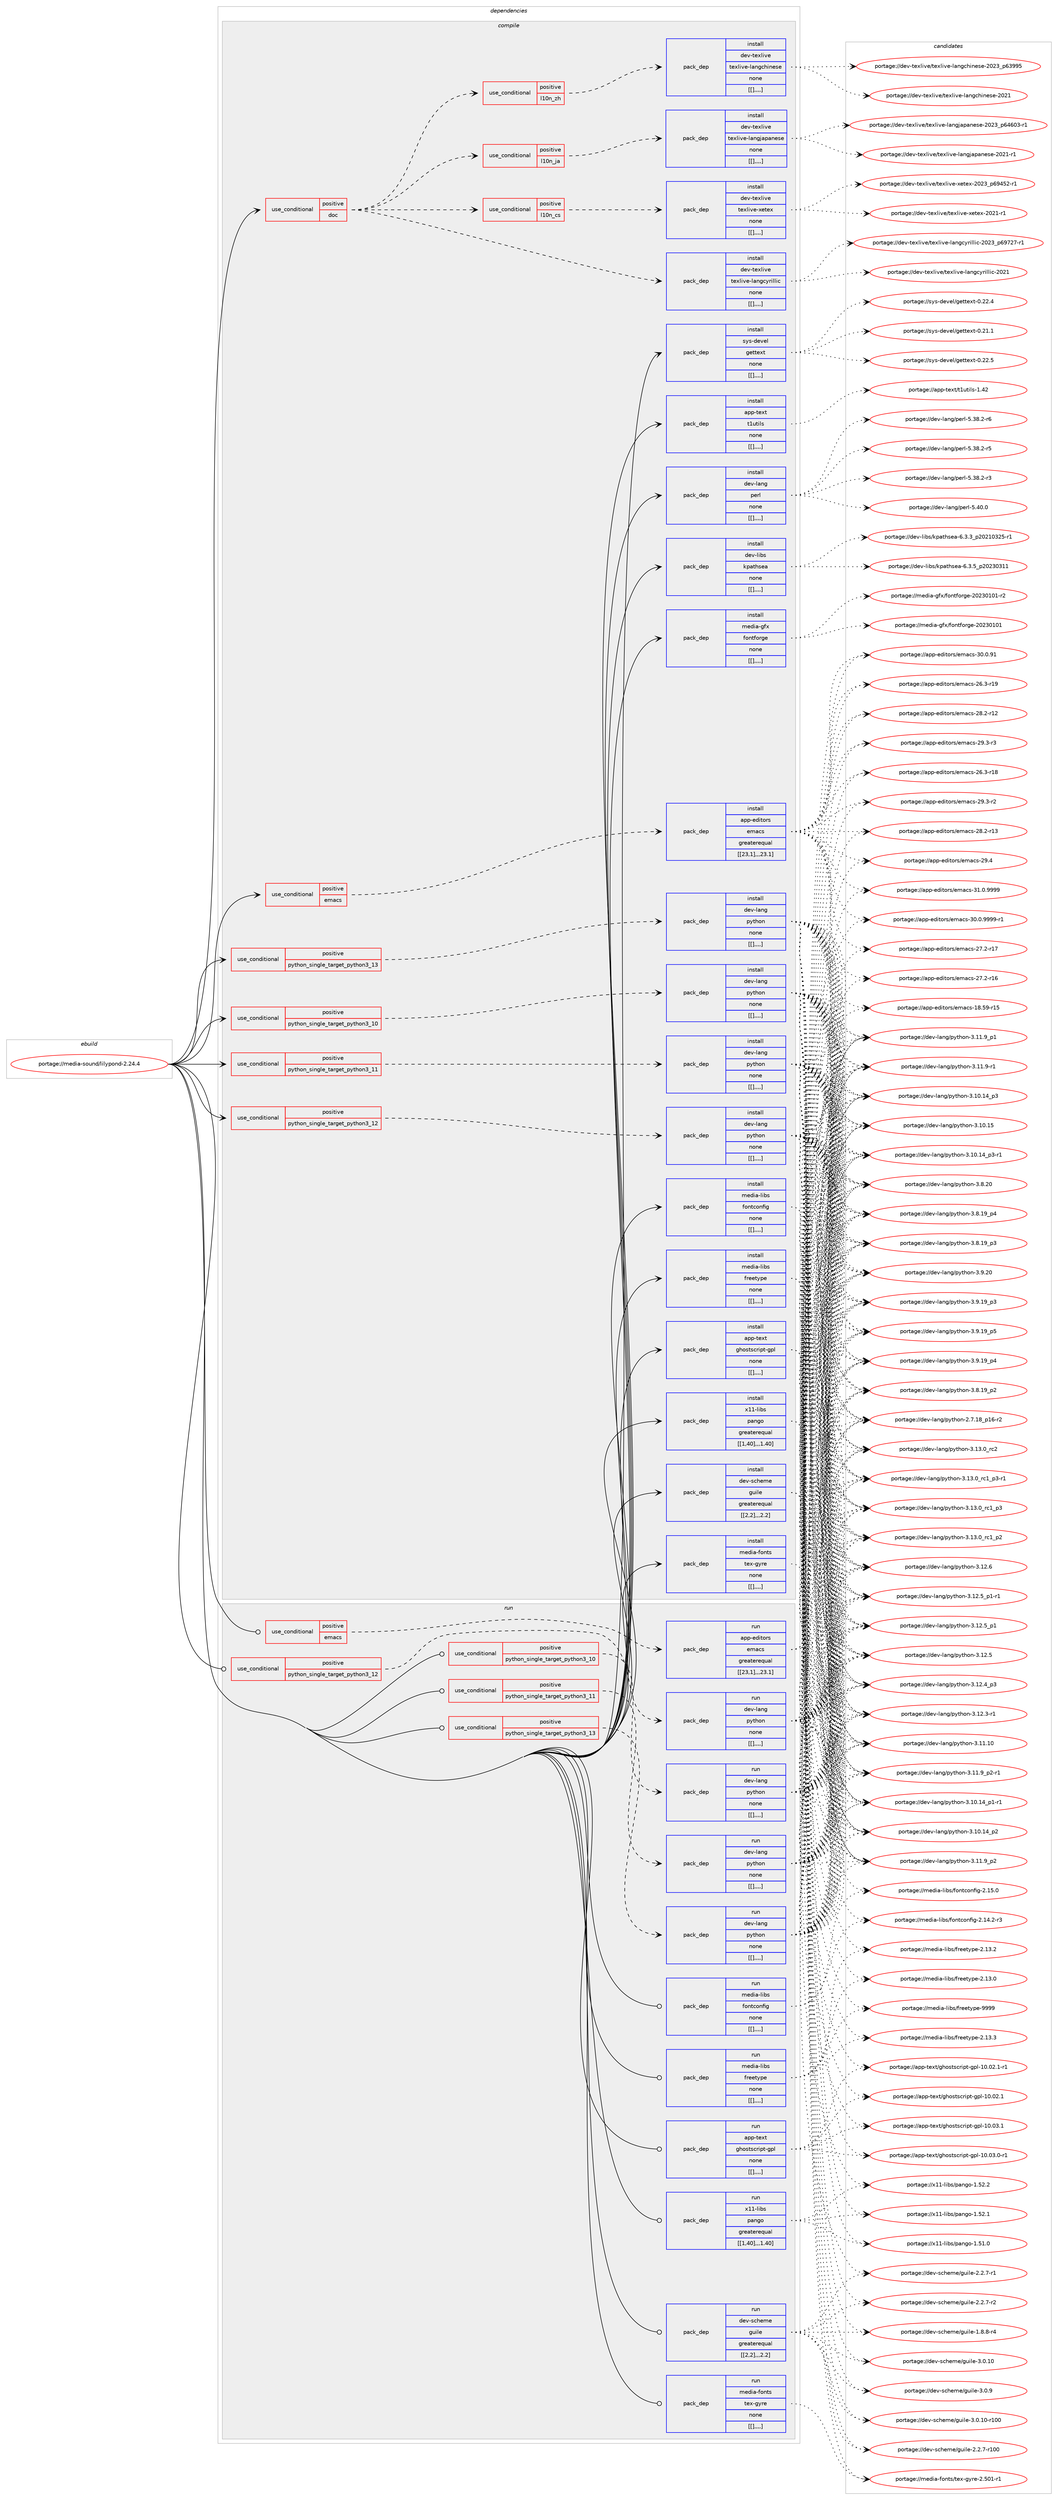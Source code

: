 digraph prolog {

# *************
# Graph options
# *************

newrank=true;
concentrate=true;
compound=true;
graph [rankdir=LR,fontname=Helvetica,fontsize=10,ranksep=1.5];#, ranksep=2.5, nodesep=0.2];
edge  [arrowhead=vee];
node  [fontname=Helvetica,fontsize=10];

# **********
# The ebuild
# **********

subgraph cluster_leftcol {
color=gray;
label=<<i>ebuild</i>>;
id [label="portage://media-sound/lilypond-2.24.4", color=red, width=4, href="../media-sound/lilypond-2.24.4.svg"];
}

# ****************
# The dependencies
# ****************

subgraph cluster_midcol {
color=gray;
label=<<i>dependencies</i>>;
subgraph cluster_compile {
fillcolor="#eeeeee";
style=filled;
label=<<i>compile</i>>;
subgraph cond84033 {
dependency333440 [label=<<TABLE BORDER="0" CELLBORDER="1" CELLSPACING="0" CELLPADDING="4"><TR><TD ROWSPAN="3" CELLPADDING="10">use_conditional</TD></TR><TR><TD>positive</TD></TR><TR><TD>doc</TD></TR></TABLE>>, shape=none, color=red];
subgraph pack246784 {
dependency333441 [label=<<TABLE BORDER="0" CELLBORDER="1" CELLSPACING="0" CELLPADDING="4" WIDTH="220"><TR><TD ROWSPAN="6" CELLPADDING="30">pack_dep</TD></TR><TR><TD WIDTH="110">install</TD></TR><TR><TD>dev-texlive</TD></TR><TR><TD>texlive-langcyrillic</TD></TR><TR><TD>none</TD></TR><TR><TD>[[],,,,]</TD></TR></TABLE>>, shape=none, color=blue];
}
dependency333440:e -> dependency333441:w [weight=20,style="dashed",arrowhead="vee"];
subgraph cond84034 {
dependency333442 [label=<<TABLE BORDER="0" CELLBORDER="1" CELLSPACING="0" CELLPADDING="4"><TR><TD ROWSPAN="3" CELLPADDING="10">use_conditional</TD></TR><TR><TD>positive</TD></TR><TR><TD>l10n_cs</TD></TR></TABLE>>, shape=none, color=red];
subgraph pack246785 {
dependency333443 [label=<<TABLE BORDER="0" CELLBORDER="1" CELLSPACING="0" CELLPADDING="4" WIDTH="220"><TR><TD ROWSPAN="6" CELLPADDING="30">pack_dep</TD></TR><TR><TD WIDTH="110">install</TD></TR><TR><TD>dev-texlive</TD></TR><TR><TD>texlive-xetex</TD></TR><TR><TD>none</TD></TR><TR><TD>[[],,,,]</TD></TR></TABLE>>, shape=none, color=blue];
}
dependency333442:e -> dependency333443:w [weight=20,style="dashed",arrowhead="vee"];
}
dependency333440:e -> dependency333442:w [weight=20,style="dashed",arrowhead="vee"];
subgraph cond84035 {
dependency333444 [label=<<TABLE BORDER="0" CELLBORDER="1" CELLSPACING="0" CELLPADDING="4"><TR><TD ROWSPAN="3" CELLPADDING="10">use_conditional</TD></TR><TR><TD>positive</TD></TR><TR><TD>l10n_ja</TD></TR></TABLE>>, shape=none, color=red];
subgraph pack246786 {
dependency333445 [label=<<TABLE BORDER="0" CELLBORDER="1" CELLSPACING="0" CELLPADDING="4" WIDTH="220"><TR><TD ROWSPAN="6" CELLPADDING="30">pack_dep</TD></TR><TR><TD WIDTH="110">install</TD></TR><TR><TD>dev-texlive</TD></TR><TR><TD>texlive-langjapanese</TD></TR><TR><TD>none</TD></TR><TR><TD>[[],,,,]</TD></TR></TABLE>>, shape=none, color=blue];
}
dependency333444:e -> dependency333445:w [weight=20,style="dashed",arrowhead="vee"];
}
dependency333440:e -> dependency333444:w [weight=20,style="dashed",arrowhead="vee"];
subgraph cond84036 {
dependency333446 [label=<<TABLE BORDER="0" CELLBORDER="1" CELLSPACING="0" CELLPADDING="4"><TR><TD ROWSPAN="3" CELLPADDING="10">use_conditional</TD></TR><TR><TD>positive</TD></TR><TR><TD>l10n_zh</TD></TR></TABLE>>, shape=none, color=red];
subgraph pack246787 {
dependency333447 [label=<<TABLE BORDER="0" CELLBORDER="1" CELLSPACING="0" CELLPADDING="4" WIDTH="220"><TR><TD ROWSPAN="6" CELLPADDING="30">pack_dep</TD></TR><TR><TD WIDTH="110">install</TD></TR><TR><TD>dev-texlive</TD></TR><TR><TD>texlive-langchinese</TD></TR><TR><TD>none</TD></TR><TR><TD>[[],,,,]</TD></TR></TABLE>>, shape=none, color=blue];
}
dependency333446:e -> dependency333447:w [weight=20,style="dashed",arrowhead="vee"];
}
dependency333440:e -> dependency333446:w [weight=20,style="dashed",arrowhead="vee"];
}
id:e -> dependency333440:w [weight=20,style="solid",arrowhead="vee"];
subgraph cond84037 {
dependency333448 [label=<<TABLE BORDER="0" CELLBORDER="1" CELLSPACING="0" CELLPADDING="4"><TR><TD ROWSPAN="3" CELLPADDING="10">use_conditional</TD></TR><TR><TD>positive</TD></TR><TR><TD>emacs</TD></TR></TABLE>>, shape=none, color=red];
subgraph pack246788 {
dependency333449 [label=<<TABLE BORDER="0" CELLBORDER="1" CELLSPACING="0" CELLPADDING="4" WIDTH="220"><TR><TD ROWSPAN="6" CELLPADDING="30">pack_dep</TD></TR><TR><TD WIDTH="110">install</TD></TR><TR><TD>app-editors</TD></TR><TR><TD>emacs</TD></TR><TR><TD>greaterequal</TD></TR><TR><TD>[[23,1],,,23.1]</TD></TR></TABLE>>, shape=none, color=blue];
}
dependency333448:e -> dependency333449:w [weight=20,style="dashed",arrowhead="vee"];
}
id:e -> dependency333448:w [weight=20,style="solid",arrowhead="vee"];
subgraph cond84038 {
dependency333450 [label=<<TABLE BORDER="0" CELLBORDER="1" CELLSPACING="0" CELLPADDING="4"><TR><TD ROWSPAN="3" CELLPADDING="10">use_conditional</TD></TR><TR><TD>positive</TD></TR><TR><TD>python_single_target_python3_10</TD></TR></TABLE>>, shape=none, color=red];
subgraph pack246789 {
dependency333451 [label=<<TABLE BORDER="0" CELLBORDER="1" CELLSPACING="0" CELLPADDING="4" WIDTH="220"><TR><TD ROWSPAN="6" CELLPADDING="30">pack_dep</TD></TR><TR><TD WIDTH="110">install</TD></TR><TR><TD>dev-lang</TD></TR><TR><TD>python</TD></TR><TR><TD>none</TD></TR><TR><TD>[[],,,,]</TD></TR></TABLE>>, shape=none, color=blue];
}
dependency333450:e -> dependency333451:w [weight=20,style="dashed",arrowhead="vee"];
}
id:e -> dependency333450:w [weight=20,style="solid",arrowhead="vee"];
subgraph cond84039 {
dependency333452 [label=<<TABLE BORDER="0" CELLBORDER="1" CELLSPACING="0" CELLPADDING="4"><TR><TD ROWSPAN="3" CELLPADDING="10">use_conditional</TD></TR><TR><TD>positive</TD></TR><TR><TD>python_single_target_python3_11</TD></TR></TABLE>>, shape=none, color=red];
subgraph pack246790 {
dependency333453 [label=<<TABLE BORDER="0" CELLBORDER="1" CELLSPACING="0" CELLPADDING="4" WIDTH="220"><TR><TD ROWSPAN="6" CELLPADDING="30">pack_dep</TD></TR><TR><TD WIDTH="110">install</TD></TR><TR><TD>dev-lang</TD></TR><TR><TD>python</TD></TR><TR><TD>none</TD></TR><TR><TD>[[],,,,]</TD></TR></TABLE>>, shape=none, color=blue];
}
dependency333452:e -> dependency333453:w [weight=20,style="dashed",arrowhead="vee"];
}
id:e -> dependency333452:w [weight=20,style="solid",arrowhead="vee"];
subgraph cond84040 {
dependency333454 [label=<<TABLE BORDER="0" CELLBORDER="1" CELLSPACING="0" CELLPADDING="4"><TR><TD ROWSPAN="3" CELLPADDING="10">use_conditional</TD></TR><TR><TD>positive</TD></TR><TR><TD>python_single_target_python3_12</TD></TR></TABLE>>, shape=none, color=red];
subgraph pack246791 {
dependency333455 [label=<<TABLE BORDER="0" CELLBORDER="1" CELLSPACING="0" CELLPADDING="4" WIDTH="220"><TR><TD ROWSPAN="6" CELLPADDING="30">pack_dep</TD></TR><TR><TD WIDTH="110">install</TD></TR><TR><TD>dev-lang</TD></TR><TR><TD>python</TD></TR><TR><TD>none</TD></TR><TR><TD>[[],,,,]</TD></TR></TABLE>>, shape=none, color=blue];
}
dependency333454:e -> dependency333455:w [weight=20,style="dashed",arrowhead="vee"];
}
id:e -> dependency333454:w [weight=20,style="solid",arrowhead="vee"];
subgraph cond84041 {
dependency333456 [label=<<TABLE BORDER="0" CELLBORDER="1" CELLSPACING="0" CELLPADDING="4"><TR><TD ROWSPAN="3" CELLPADDING="10">use_conditional</TD></TR><TR><TD>positive</TD></TR><TR><TD>python_single_target_python3_13</TD></TR></TABLE>>, shape=none, color=red];
subgraph pack246792 {
dependency333457 [label=<<TABLE BORDER="0" CELLBORDER="1" CELLSPACING="0" CELLPADDING="4" WIDTH="220"><TR><TD ROWSPAN="6" CELLPADDING="30">pack_dep</TD></TR><TR><TD WIDTH="110">install</TD></TR><TR><TD>dev-lang</TD></TR><TR><TD>python</TD></TR><TR><TD>none</TD></TR><TR><TD>[[],,,,]</TD></TR></TABLE>>, shape=none, color=blue];
}
dependency333456:e -> dependency333457:w [weight=20,style="dashed",arrowhead="vee"];
}
id:e -> dependency333456:w [weight=20,style="solid",arrowhead="vee"];
subgraph pack246793 {
dependency333458 [label=<<TABLE BORDER="0" CELLBORDER="1" CELLSPACING="0" CELLPADDING="4" WIDTH="220"><TR><TD ROWSPAN="6" CELLPADDING="30">pack_dep</TD></TR><TR><TD WIDTH="110">install</TD></TR><TR><TD>app-text</TD></TR><TR><TD>ghostscript-gpl</TD></TR><TR><TD>none</TD></TR><TR><TD>[[],,,,]</TD></TR></TABLE>>, shape=none, color=blue];
}
id:e -> dependency333458:w [weight=20,style="solid",arrowhead="vee"];
subgraph pack246794 {
dependency333459 [label=<<TABLE BORDER="0" CELLBORDER="1" CELLSPACING="0" CELLPADDING="4" WIDTH="220"><TR><TD ROWSPAN="6" CELLPADDING="30">pack_dep</TD></TR><TR><TD WIDTH="110">install</TD></TR><TR><TD>app-text</TD></TR><TR><TD>t1utils</TD></TR><TR><TD>none</TD></TR><TR><TD>[[],,,,]</TD></TR></TABLE>>, shape=none, color=blue];
}
id:e -> dependency333459:w [weight=20,style="solid",arrowhead="vee"];
subgraph pack246795 {
dependency333460 [label=<<TABLE BORDER="0" CELLBORDER="1" CELLSPACING="0" CELLPADDING="4" WIDTH="220"><TR><TD ROWSPAN="6" CELLPADDING="30">pack_dep</TD></TR><TR><TD WIDTH="110">install</TD></TR><TR><TD>dev-lang</TD></TR><TR><TD>perl</TD></TR><TR><TD>none</TD></TR><TR><TD>[[],,,,]</TD></TR></TABLE>>, shape=none, color=blue];
}
id:e -> dependency333460:w [weight=20,style="solid",arrowhead="vee"];
subgraph pack246796 {
dependency333461 [label=<<TABLE BORDER="0" CELLBORDER="1" CELLSPACING="0" CELLPADDING="4" WIDTH="220"><TR><TD ROWSPAN="6" CELLPADDING="30">pack_dep</TD></TR><TR><TD WIDTH="110">install</TD></TR><TR><TD>dev-libs</TD></TR><TR><TD>kpathsea</TD></TR><TR><TD>none</TD></TR><TR><TD>[[],,,,]</TD></TR></TABLE>>, shape=none, color=blue];
}
id:e -> dependency333461:w [weight=20,style="solid",arrowhead="vee"];
subgraph pack246797 {
dependency333462 [label=<<TABLE BORDER="0" CELLBORDER="1" CELLSPACING="0" CELLPADDING="4" WIDTH="220"><TR><TD ROWSPAN="6" CELLPADDING="30">pack_dep</TD></TR><TR><TD WIDTH="110">install</TD></TR><TR><TD>dev-scheme</TD></TR><TR><TD>guile</TD></TR><TR><TD>greaterequal</TD></TR><TR><TD>[[2,2],,,2.2]</TD></TR></TABLE>>, shape=none, color=blue];
}
id:e -> dependency333462:w [weight=20,style="solid",arrowhead="vee"];
subgraph pack246798 {
dependency333463 [label=<<TABLE BORDER="0" CELLBORDER="1" CELLSPACING="0" CELLPADDING="4" WIDTH="220"><TR><TD ROWSPAN="6" CELLPADDING="30">pack_dep</TD></TR><TR><TD WIDTH="110">install</TD></TR><TR><TD>media-fonts</TD></TR><TR><TD>tex-gyre</TD></TR><TR><TD>none</TD></TR><TR><TD>[[],,,,]</TD></TR></TABLE>>, shape=none, color=blue];
}
id:e -> dependency333463:w [weight=20,style="solid",arrowhead="vee"];
subgraph pack246799 {
dependency333464 [label=<<TABLE BORDER="0" CELLBORDER="1" CELLSPACING="0" CELLPADDING="4" WIDTH="220"><TR><TD ROWSPAN="6" CELLPADDING="30">pack_dep</TD></TR><TR><TD WIDTH="110">install</TD></TR><TR><TD>media-gfx</TD></TR><TR><TD>fontforge</TD></TR><TR><TD>none</TD></TR><TR><TD>[[],,,,]</TD></TR></TABLE>>, shape=none, color=blue];
}
id:e -> dependency333464:w [weight=20,style="solid",arrowhead="vee"];
subgraph pack246800 {
dependency333465 [label=<<TABLE BORDER="0" CELLBORDER="1" CELLSPACING="0" CELLPADDING="4" WIDTH="220"><TR><TD ROWSPAN="6" CELLPADDING="30">pack_dep</TD></TR><TR><TD WIDTH="110">install</TD></TR><TR><TD>media-libs</TD></TR><TR><TD>fontconfig</TD></TR><TR><TD>none</TD></TR><TR><TD>[[],,,,]</TD></TR></TABLE>>, shape=none, color=blue];
}
id:e -> dependency333465:w [weight=20,style="solid",arrowhead="vee"];
subgraph pack246801 {
dependency333466 [label=<<TABLE BORDER="0" CELLBORDER="1" CELLSPACING="0" CELLPADDING="4" WIDTH="220"><TR><TD ROWSPAN="6" CELLPADDING="30">pack_dep</TD></TR><TR><TD WIDTH="110">install</TD></TR><TR><TD>media-libs</TD></TR><TR><TD>freetype</TD></TR><TR><TD>none</TD></TR><TR><TD>[[],,,,]</TD></TR></TABLE>>, shape=none, color=blue];
}
id:e -> dependency333466:w [weight=20,style="solid",arrowhead="vee"];
subgraph pack246802 {
dependency333467 [label=<<TABLE BORDER="0" CELLBORDER="1" CELLSPACING="0" CELLPADDING="4" WIDTH="220"><TR><TD ROWSPAN="6" CELLPADDING="30">pack_dep</TD></TR><TR><TD WIDTH="110">install</TD></TR><TR><TD>sys-devel</TD></TR><TR><TD>gettext</TD></TR><TR><TD>none</TD></TR><TR><TD>[[],,,,]</TD></TR></TABLE>>, shape=none, color=blue];
}
id:e -> dependency333467:w [weight=20,style="solid",arrowhead="vee"];
subgraph pack246803 {
dependency333468 [label=<<TABLE BORDER="0" CELLBORDER="1" CELLSPACING="0" CELLPADDING="4" WIDTH="220"><TR><TD ROWSPAN="6" CELLPADDING="30">pack_dep</TD></TR><TR><TD WIDTH="110">install</TD></TR><TR><TD>x11-libs</TD></TR><TR><TD>pango</TD></TR><TR><TD>greaterequal</TD></TR><TR><TD>[[1,40],,,1.40]</TD></TR></TABLE>>, shape=none, color=blue];
}
id:e -> dependency333468:w [weight=20,style="solid",arrowhead="vee"];
}
subgraph cluster_compileandrun {
fillcolor="#eeeeee";
style=filled;
label=<<i>compile and run</i>>;
}
subgraph cluster_run {
fillcolor="#eeeeee";
style=filled;
label=<<i>run</i>>;
subgraph cond84042 {
dependency333469 [label=<<TABLE BORDER="0" CELLBORDER="1" CELLSPACING="0" CELLPADDING="4"><TR><TD ROWSPAN="3" CELLPADDING="10">use_conditional</TD></TR><TR><TD>positive</TD></TR><TR><TD>emacs</TD></TR></TABLE>>, shape=none, color=red];
subgraph pack246804 {
dependency333470 [label=<<TABLE BORDER="0" CELLBORDER="1" CELLSPACING="0" CELLPADDING="4" WIDTH="220"><TR><TD ROWSPAN="6" CELLPADDING="30">pack_dep</TD></TR><TR><TD WIDTH="110">run</TD></TR><TR><TD>app-editors</TD></TR><TR><TD>emacs</TD></TR><TR><TD>greaterequal</TD></TR><TR><TD>[[23,1],,,23.1]</TD></TR></TABLE>>, shape=none, color=blue];
}
dependency333469:e -> dependency333470:w [weight=20,style="dashed",arrowhead="vee"];
}
id:e -> dependency333469:w [weight=20,style="solid",arrowhead="odot"];
subgraph cond84043 {
dependency333471 [label=<<TABLE BORDER="0" CELLBORDER="1" CELLSPACING="0" CELLPADDING="4"><TR><TD ROWSPAN="3" CELLPADDING="10">use_conditional</TD></TR><TR><TD>positive</TD></TR><TR><TD>python_single_target_python3_10</TD></TR></TABLE>>, shape=none, color=red];
subgraph pack246805 {
dependency333472 [label=<<TABLE BORDER="0" CELLBORDER="1" CELLSPACING="0" CELLPADDING="4" WIDTH="220"><TR><TD ROWSPAN="6" CELLPADDING="30">pack_dep</TD></TR><TR><TD WIDTH="110">run</TD></TR><TR><TD>dev-lang</TD></TR><TR><TD>python</TD></TR><TR><TD>none</TD></TR><TR><TD>[[],,,,]</TD></TR></TABLE>>, shape=none, color=blue];
}
dependency333471:e -> dependency333472:w [weight=20,style="dashed",arrowhead="vee"];
}
id:e -> dependency333471:w [weight=20,style="solid",arrowhead="odot"];
subgraph cond84044 {
dependency333473 [label=<<TABLE BORDER="0" CELLBORDER="1" CELLSPACING="0" CELLPADDING="4"><TR><TD ROWSPAN="3" CELLPADDING="10">use_conditional</TD></TR><TR><TD>positive</TD></TR><TR><TD>python_single_target_python3_11</TD></TR></TABLE>>, shape=none, color=red];
subgraph pack246806 {
dependency333474 [label=<<TABLE BORDER="0" CELLBORDER="1" CELLSPACING="0" CELLPADDING="4" WIDTH="220"><TR><TD ROWSPAN="6" CELLPADDING="30">pack_dep</TD></TR><TR><TD WIDTH="110">run</TD></TR><TR><TD>dev-lang</TD></TR><TR><TD>python</TD></TR><TR><TD>none</TD></TR><TR><TD>[[],,,,]</TD></TR></TABLE>>, shape=none, color=blue];
}
dependency333473:e -> dependency333474:w [weight=20,style="dashed",arrowhead="vee"];
}
id:e -> dependency333473:w [weight=20,style="solid",arrowhead="odot"];
subgraph cond84045 {
dependency333475 [label=<<TABLE BORDER="0" CELLBORDER="1" CELLSPACING="0" CELLPADDING="4"><TR><TD ROWSPAN="3" CELLPADDING="10">use_conditional</TD></TR><TR><TD>positive</TD></TR><TR><TD>python_single_target_python3_12</TD></TR></TABLE>>, shape=none, color=red];
subgraph pack246807 {
dependency333476 [label=<<TABLE BORDER="0" CELLBORDER="1" CELLSPACING="0" CELLPADDING="4" WIDTH="220"><TR><TD ROWSPAN="6" CELLPADDING="30">pack_dep</TD></TR><TR><TD WIDTH="110">run</TD></TR><TR><TD>dev-lang</TD></TR><TR><TD>python</TD></TR><TR><TD>none</TD></TR><TR><TD>[[],,,,]</TD></TR></TABLE>>, shape=none, color=blue];
}
dependency333475:e -> dependency333476:w [weight=20,style="dashed",arrowhead="vee"];
}
id:e -> dependency333475:w [weight=20,style="solid",arrowhead="odot"];
subgraph cond84046 {
dependency333477 [label=<<TABLE BORDER="0" CELLBORDER="1" CELLSPACING="0" CELLPADDING="4"><TR><TD ROWSPAN="3" CELLPADDING="10">use_conditional</TD></TR><TR><TD>positive</TD></TR><TR><TD>python_single_target_python3_13</TD></TR></TABLE>>, shape=none, color=red];
subgraph pack246808 {
dependency333478 [label=<<TABLE BORDER="0" CELLBORDER="1" CELLSPACING="0" CELLPADDING="4" WIDTH="220"><TR><TD ROWSPAN="6" CELLPADDING="30">pack_dep</TD></TR><TR><TD WIDTH="110">run</TD></TR><TR><TD>dev-lang</TD></TR><TR><TD>python</TD></TR><TR><TD>none</TD></TR><TR><TD>[[],,,,]</TD></TR></TABLE>>, shape=none, color=blue];
}
dependency333477:e -> dependency333478:w [weight=20,style="dashed",arrowhead="vee"];
}
id:e -> dependency333477:w [weight=20,style="solid",arrowhead="odot"];
subgraph pack246809 {
dependency333479 [label=<<TABLE BORDER="0" CELLBORDER="1" CELLSPACING="0" CELLPADDING="4" WIDTH="220"><TR><TD ROWSPAN="6" CELLPADDING="30">pack_dep</TD></TR><TR><TD WIDTH="110">run</TD></TR><TR><TD>app-text</TD></TR><TR><TD>ghostscript-gpl</TD></TR><TR><TD>none</TD></TR><TR><TD>[[],,,,]</TD></TR></TABLE>>, shape=none, color=blue];
}
id:e -> dependency333479:w [weight=20,style="solid",arrowhead="odot"];
subgraph pack246810 {
dependency333480 [label=<<TABLE BORDER="0" CELLBORDER="1" CELLSPACING="0" CELLPADDING="4" WIDTH="220"><TR><TD ROWSPAN="6" CELLPADDING="30">pack_dep</TD></TR><TR><TD WIDTH="110">run</TD></TR><TR><TD>dev-scheme</TD></TR><TR><TD>guile</TD></TR><TR><TD>greaterequal</TD></TR><TR><TD>[[2,2],,,2.2]</TD></TR></TABLE>>, shape=none, color=blue];
}
id:e -> dependency333480:w [weight=20,style="solid",arrowhead="odot"];
subgraph pack246811 {
dependency333481 [label=<<TABLE BORDER="0" CELLBORDER="1" CELLSPACING="0" CELLPADDING="4" WIDTH="220"><TR><TD ROWSPAN="6" CELLPADDING="30">pack_dep</TD></TR><TR><TD WIDTH="110">run</TD></TR><TR><TD>media-fonts</TD></TR><TR><TD>tex-gyre</TD></TR><TR><TD>none</TD></TR><TR><TD>[[],,,,]</TD></TR></TABLE>>, shape=none, color=blue];
}
id:e -> dependency333481:w [weight=20,style="solid",arrowhead="odot"];
subgraph pack246812 {
dependency333482 [label=<<TABLE BORDER="0" CELLBORDER="1" CELLSPACING="0" CELLPADDING="4" WIDTH="220"><TR><TD ROWSPAN="6" CELLPADDING="30">pack_dep</TD></TR><TR><TD WIDTH="110">run</TD></TR><TR><TD>media-libs</TD></TR><TR><TD>fontconfig</TD></TR><TR><TD>none</TD></TR><TR><TD>[[],,,,]</TD></TR></TABLE>>, shape=none, color=blue];
}
id:e -> dependency333482:w [weight=20,style="solid",arrowhead="odot"];
subgraph pack246813 {
dependency333483 [label=<<TABLE BORDER="0" CELLBORDER="1" CELLSPACING="0" CELLPADDING="4" WIDTH="220"><TR><TD ROWSPAN="6" CELLPADDING="30">pack_dep</TD></TR><TR><TD WIDTH="110">run</TD></TR><TR><TD>media-libs</TD></TR><TR><TD>freetype</TD></TR><TR><TD>none</TD></TR><TR><TD>[[],,,,]</TD></TR></TABLE>>, shape=none, color=blue];
}
id:e -> dependency333483:w [weight=20,style="solid",arrowhead="odot"];
subgraph pack246814 {
dependency333484 [label=<<TABLE BORDER="0" CELLBORDER="1" CELLSPACING="0" CELLPADDING="4" WIDTH="220"><TR><TD ROWSPAN="6" CELLPADDING="30">pack_dep</TD></TR><TR><TD WIDTH="110">run</TD></TR><TR><TD>x11-libs</TD></TR><TR><TD>pango</TD></TR><TR><TD>greaterequal</TD></TR><TR><TD>[[1,40],,,1.40]</TD></TR></TABLE>>, shape=none, color=blue];
}
id:e -> dependency333484:w [weight=20,style="solid",arrowhead="odot"];
}
}

# **************
# The candidates
# **************

subgraph cluster_choices {
rank=same;
color=gray;
label=<<i>candidates</i>>;

subgraph choice246784 {
color=black;
nodesep=1;
choice10010111845116101120108105118101471161011201081051181014510897110103991211141051081081059945504850519511254575550554511449 [label="portage://dev-texlive/texlive-langcyrillic-2023_p69727-r1", color=red, width=4,href="../dev-texlive/texlive-langcyrillic-2023_p69727-r1.svg"];
choice1001011184511610112010810511810147116101120108105118101451089711010399121114105108108105994550485049 [label="portage://dev-texlive/texlive-langcyrillic-2021", color=red, width=4,href="../dev-texlive/texlive-langcyrillic-2021.svg"];
dependency333441:e -> choice10010111845116101120108105118101471161011201081051181014510897110103991211141051081081059945504850519511254575550554511449:w [style=dotted,weight="100"];
dependency333441:e -> choice1001011184511610112010810511810147116101120108105118101451089711010399121114105108108105994550485049:w [style=dotted,weight="100"];
}
subgraph choice246785 {
color=black;
nodesep=1;
choice10010111845116101120108105118101471161011201081051181014512010111610112045504850519511254575253504511449 [label="portage://dev-texlive/texlive-xetex-2023_p69452-r1", color=red, width=4,href="../dev-texlive/texlive-xetex-2023_p69452-r1.svg"];
choice10010111845116101120108105118101471161011201081051181014512010111610112045504850494511449 [label="portage://dev-texlive/texlive-xetex-2021-r1", color=red, width=4,href="../dev-texlive/texlive-xetex-2021-r1.svg"];
dependency333443:e -> choice10010111845116101120108105118101471161011201081051181014512010111610112045504850519511254575253504511449:w [style=dotted,weight="100"];
dependency333443:e -> choice10010111845116101120108105118101471161011201081051181014512010111610112045504850494511449:w [style=dotted,weight="100"];
}
subgraph choice246786 {
color=black;
nodesep=1;
choice10010111845116101120108105118101471161011201081051181014510897110103106971129711010111510145504850519511254525448514511449 [label="portage://dev-texlive/texlive-langjapanese-2023_p64603-r1", color=red, width=4,href="../dev-texlive/texlive-langjapanese-2023_p64603-r1.svg"];
choice10010111845116101120108105118101471161011201081051181014510897110103106971129711010111510145504850494511449 [label="portage://dev-texlive/texlive-langjapanese-2021-r1", color=red, width=4,href="../dev-texlive/texlive-langjapanese-2021-r1.svg"];
dependency333445:e -> choice10010111845116101120108105118101471161011201081051181014510897110103106971129711010111510145504850519511254525448514511449:w [style=dotted,weight="100"];
dependency333445:e -> choice10010111845116101120108105118101471161011201081051181014510897110103106971129711010111510145504850494511449:w [style=dotted,weight="100"];
}
subgraph choice246787 {
color=black;
nodesep=1;
choice10010111845116101120108105118101471161011201081051181014510897110103991041051101011151014550485051951125451575753 [label="portage://dev-texlive/texlive-langchinese-2023_p63995", color=red, width=4,href="../dev-texlive/texlive-langchinese-2023_p63995.svg"];
choice10010111845116101120108105118101471161011201081051181014510897110103991041051101011151014550485049 [label="portage://dev-texlive/texlive-langchinese-2021", color=red, width=4,href="../dev-texlive/texlive-langchinese-2021.svg"];
dependency333447:e -> choice10010111845116101120108105118101471161011201081051181014510897110103991041051101011151014550485051951125451575753:w [style=dotted,weight="100"];
dependency333447:e -> choice10010111845116101120108105118101471161011201081051181014510897110103991041051101011151014550485049:w [style=dotted,weight="100"];
}
subgraph choice246788 {
color=black;
nodesep=1;
choice971121124510110010511611111411547101109979911545514946484657575757 [label="portage://app-editors/emacs-31.0.9999", color=red, width=4,href="../app-editors/emacs-31.0.9999.svg"];
choice9711211245101100105116111114115471011099799115455148464846575757574511449 [label="portage://app-editors/emacs-30.0.9999-r1", color=red, width=4,href="../app-editors/emacs-30.0.9999-r1.svg"];
choice97112112451011001051161111141154710110997991154551484648465749 [label="portage://app-editors/emacs-30.0.91", color=red, width=4,href="../app-editors/emacs-30.0.91.svg"];
choice97112112451011001051161111141154710110997991154550574652 [label="portage://app-editors/emacs-29.4", color=red, width=4,href="../app-editors/emacs-29.4.svg"];
choice971121124510110010511611111411547101109979911545505746514511451 [label="portage://app-editors/emacs-29.3-r3", color=red, width=4,href="../app-editors/emacs-29.3-r3.svg"];
choice971121124510110010511611111411547101109979911545505746514511450 [label="portage://app-editors/emacs-29.3-r2", color=red, width=4,href="../app-editors/emacs-29.3-r2.svg"];
choice97112112451011001051161111141154710110997991154550564650451144951 [label="portage://app-editors/emacs-28.2-r13", color=red, width=4,href="../app-editors/emacs-28.2-r13.svg"];
choice97112112451011001051161111141154710110997991154550564650451144950 [label="portage://app-editors/emacs-28.2-r12", color=red, width=4,href="../app-editors/emacs-28.2-r12.svg"];
choice97112112451011001051161111141154710110997991154550554650451144955 [label="portage://app-editors/emacs-27.2-r17", color=red, width=4,href="../app-editors/emacs-27.2-r17.svg"];
choice97112112451011001051161111141154710110997991154550554650451144954 [label="portage://app-editors/emacs-27.2-r16", color=red, width=4,href="../app-editors/emacs-27.2-r16.svg"];
choice97112112451011001051161111141154710110997991154550544651451144957 [label="portage://app-editors/emacs-26.3-r19", color=red, width=4,href="../app-editors/emacs-26.3-r19.svg"];
choice97112112451011001051161111141154710110997991154550544651451144956 [label="portage://app-editors/emacs-26.3-r18", color=red, width=4,href="../app-editors/emacs-26.3-r18.svg"];
choice9711211245101100105116111114115471011099799115454956465357451144953 [label="portage://app-editors/emacs-18.59-r15", color=red, width=4,href="../app-editors/emacs-18.59-r15.svg"];
dependency333449:e -> choice971121124510110010511611111411547101109979911545514946484657575757:w [style=dotted,weight="100"];
dependency333449:e -> choice9711211245101100105116111114115471011099799115455148464846575757574511449:w [style=dotted,weight="100"];
dependency333449:e -> choice97112112451011001051161111141154710110997991154551484648465749:w [style=dotted,weight="100"];
dependency333449:e -> choice97112112451011001051161111141154710110997991154550574652:w [style=dotted,weight="100"];
dependency333449:e -> choice971121124510110010511611111411547101109979911545505746514511451:w [style=dotted,weight="100"];
dependency333449:e -> choice971121124510110010511611111411547101109979911545505746514511450:w [style=dotted,weight="100"];
dependency333449:e -> choice97112112451011001051161111141154710110997991154550564650451144951:w [style=dotted,weight="100"];
dependency333449:e -> choice97112112451011001051161111141154710110997991154550564650451144950:w [style=dotted,weight="100"];
dependency333449:e -> choice97112112451011001051161111141154710110997991154550554650451144955:w [style=dotted,weight="100"];
dependency333449:e -> choice97112112451011001051161111141154710110997991154550554650451144954:w [style=dotted,weight="100"];
dependency333449:e -> choice97112112451011001051161111141154710110997991154550544651451144957:w [style=dotted,weight="100"];
dependency333449:e -> choice97112112451011001051161111141154710110997991154550544651451144956:w [style=dotted,weight="100"];
dependency333449:e -> choice9711211245101100105116111114115471011099799115454956465357451144953:w [style=dotted,weight="100"];
}
subgraph choice246789 {
color=black;
nodesep=1;
choice10010111845108971101034711212111610411111045514649514648951149950 [label="portage://dev-lang/python-3.13.0_rc2", color=red, width=4,href="../dev-lang/python-3.13.0_rc2.svg"];
choice1001011184510897110103471121211161041111104551464951464895114994995112514511449 [label="portage://dev-lang/python-3.13.0_rc1_p3-r1", color=red, width=4,href="../dev-lang/python-3.13.0_rc1_p3-r1.svg"];
choice100101118451089711010347112121116104111110455146495146489511499499511251 [label="portage://dev-lang/python-3.13.0_rc1_p3", color=red, width=4,href="../dev-lang/python-3.13.0_rc1_p3.svg"];
choice100101118451089711010347112121116104111110455146495146489511499499511250 [label="portage://dev-lang/python-3.13.0_rc1_p2", color=red, width=4,href="../dev-lang/python-3.13.0_rc1_p2.svg"];
choice10010111845108971101034711212111610411111045514649504654 [label="portage://dev-lang/python-3.12.6", color=red, width=4,href="../dev-lang/python-3.12.6.svg"];
choice1001011184510897110103471121211161041111104551464950465395112494511449 [label="portage://dev-lang/python-3.12.5_p1-r1", color=red, width=4,href="../dev-lang/python-3.12.5_p1-r1.svg"];
choice100101118451089711010347112121116104111110455146495046539511249 [label="portage://dev-lang/python-3.12.5_p1", color=red, width=4,href="../dev-lang/python-3.12.5_p1.svg"];
choice10010111845108971101034711212111610411111045514649504653 [label="portage://dev-lang/python-3.12.5", color=red, width=4,href="../dev-lang/python-3.12.5.svg"];
choice100101118451089711010347112121116104111110455146495046529511251 [label="portage://dev-lang/python-3.12.4_p3", color=red, width=4,href="../dev-lang/python-3.12.4_p3.svg"];
choice100101118451089711010347112121116104111110455146495046514511449 [label="portage://dev-lang/python-3.12.3-r1", color=red, width=4,href="../dev-lang/python-3.12.3-r1.svg"];
choice1001011184510897110103471121211161041111104551464949464948 [label="portage://dev-lang/python-3.11.10", color=red, width=4,href="../dev-lang/python-3.11.10.svg"];
choice1001011184510897110103471121211161041111104551464949465795112504511449 [label="portage://dev-lang/python-3.11.9_p2-r1", color=red, width=4,href="../dev-lang/python-3.11.9_p2-r1.svg"];
choice100101118451089711010347112121116104111110455146494946579511250 [label="portage://dev-lang/python-3.11.9_p2", color=red, width=4,href="../dev-lang/python-3.11.9_p2.svg"];
choice100101118451089711010347112121116104111110455146494946579511249 [label="portage://dev-lang/python-3.11.9_p1", color=red, width=4,href="../dev-lang/python-3.11.9_p1.svg"];
choice100101118451089711010347112121116104111110455146494946574511449 [label="portage://dev-lang/python-3.11.9-r1", color=red, width=4,href="../dev-lang/python-3.11.9-r1.svg"];
choice1001011184510897110103471121211161041111104551464948464953 [label="portage://dev-lang/python-3.10.15", color=red, width=4,href="../dev-lang/python-3.10.15.svg"];
choice100101118451089711010347112121116104111110455146494846495295112514511449 [label="portage://dev-lang/python-3.10.14_p3-r1", color=red, width=4,href="../dev-lang/python-3.10.14_p3-r1.svg"];
choice10010111845108971101034711212111610411111045514649484649529511251 [label="portage://dev-lang/python-3.10.14_p3", color=red, width=4,href="../dev-lang/python-3.10.14_p3.svg"];
choice10010111845108971101034711212111610411111045514649484649529511250 [label="portage://dev-lang/python-3.10.14_p2", color=red, width=4,href="../dev-lang/python-3.10.14_p2.svg"];
choice100101118451089711010347112121116104111110455146494846495295112494511449 [label="portage://dev-lang/python-3.10.14_p1-r1", color=red, width=4,href="../dev-lang/python-3.10.14_p1-r1.svg"];
choice10010111845108971101034711212111610411111045514657465048 [label="portage://dev-lang/python-3.9.20", color=red, width=4,href="../dev-lang/python-3.9.20.svg"];
choice100101118451089711010347112121116104111110455146574649579511253 [label="portage://dev-lang/python-3.9.19_p5", color=red, width=4,href="../dev-lang/python-3.9.19_p5.svg"];
choice100101118451089711010347112121116104111110455146574649579511252 [label="portage://dev-lang/python-3.9.19_p4", color=red, width=4,href="../dev-lang/python-3.9.19_p4.svg"];
choice100101118451089711010347112121116104111110455146574649579511251 [label="portage://dev-lang/python-3.9.19_p3", color=red, width=4,href="../dev-lang/python-3.9.19_p3.svg"];
choice10010111845108971101034711212111610411111045514656465048 [label="portage://dev-lang/python-3.8.20", color=red, width=4,href="../dev-lang/python-3.8.20.svg"];
choice100101118451089711010347112121116104111110455146564649579511252 [label="portage://dev-lang/python-3.8.19_p4", color=red, width=4,href="../dev-lang/python-3.8.19_p4.svg"];
choice100101118451089711010347112121116104111110455146564649579511251 [label="portage://dev-lang/python-3.8.19_p3", color=red, width=4,href="../dev-lang/python-3.8.19_p3.svg"];
choice100101118451089711010347112121116104111110455146564649579511250 [label="portage://dev-lang/python-3.8.19_p2", color=red, width=4,href="../dev-lang/python-3.8.19_p2.svg"];
choice100101118451089711010347112121116104111110455046554649569511249544511450 [label="portage://dev-lang/python-2.7.18_p16-r2", color=red, width=4,href="../dev-lang/python-2.7.18_p16-r2.svg"];
dependency333451:e -> choice10010111845108971101034711212111610411111045514649514648951149950:w [style=dotted,weight="100"];
dependency333451:e -> choice1001011184510897110103471121211161041111104551464951464895114994995112514511449:w [style=dotted,weight="100"];
dependency333451:e -> choice100101118451089711010347112121116104111110455146495146489511499499511251:w [style=dotted,weight="100"];
dependency333451:e -> choice100101118451089711010347112121116104111110455146495146489511499499511250:w [style=dotted,weight="100"];
dependency333451:e -> choice10010111845108971101034711212111610411111045514649504654:w [style=dotted,weight="100"];
dependency333451:e -> choice1001011184510897110103471121211161041111104551464950465395112494511449:w [style=dotted,weight="100"];
dependency333451:e -> choice100101118451089711010347112121116104111110455146495046539511249:w [style=dotted,weight="100"];
dependency333451:e -> choice10010111845108971101034711212111610411111045514649504653:w [style=dotted,weight="100"];
dependency333451:e -> choice100101118451089711010347112121116104111110455146495046529511251:w [style=dotted,weight="100"];
dependency333451:e -> choice100101118451089711010347112121116104111110455146495046514511449:w [style=dotted,weight="100"];
dependency333451:e -> choice1001011184510897110103471121211161041111104551464949464948:w [style=dotted,weight="100"];
dependency333451:e -> choice1001011184510897110103471121211161041111104551464949465795112504511449:w [style=dotted,weight="100"];
dependency333451:e -> choice100101118451089711010347112121116104111110455146494946579511250:w [style=dotted,weight="100"];
dependency333451:e -> choice100101118451089711010347112121116104111110455146494946579511249:w [style=dotted,weight="100"];
dependency333451:e -> choice100101118451089711010347112121116104111110455146494946574511449:w [style=dotted,weight="100"];
dependency333451:e -> choice1001011184510897110103471121211161041111104551464948464953:w [style=dotted,weight="100"];
dependency333451:e -> choice100101118451089711010347112121116104111110455146494846495295112514511449:w [style=dotted,weight="100"];
dependency333451:e -> choice10010111845108971101034711212111610411111045514649484649529511251:w [style=dotted,weight="100"];
dependency333451:e -> choice10010111845108971101034711212111610411111045514649484649529511250:w [style=dotted,weight="100"];
dependency333451:e -> choice100101118451089711010347112121116104111110455146494846495295112494511449:w [style=dotted,weight="100"];
dependency333451:e -> choice10010111845108971101034711212111610411111045514657465048:w [style=dotted,weight="100"];
dependency333451:e -> choice100101118451089711010347112121116104111110455146574649579511253:w [style=dotted,weight="100"];
dependency333451:e -> choice100101118451089711010347112121116104111110455146574649579511252:w [style=dotted,weight="100"];
dependency333451:e -> choice100101118451089711010347112121116104111110455146574649579511251:w [style=dotted,weight="100"];
dependency333451:e -> choice10010111845108971101034711212111610411111045514656465048:w [style=dotted,weight="100"];
dependency333451:e -> choice100101118451089711010347112121116104111110455146564649579511252:w [style=dotted,weight="100"];
dependency333451:e -> choice100101118451089711010347112121116104111110455146564649579511251:w [style=dotted,weight="100"];
dependency333451:e -> choice100101118451089711010347112121116104111110455146564649579511250:w [style=dotted,weight="100"];
dependency333451:e -> choice100101118451089711010347112121116104111110455046554649569511249544511450:w [style=dotted,weight="100"];
}
subgraph choice246790 {
color=black;
nodesep=1;
choice10010111845108971101034711212111610411111045514649514648951149950 [label="portage://dev-lang/python-3.13.0_rc2", color=red, width=4,href="../dev-lang/python-3.13.0_rc2.svg"];
choice1001011184510897110103471121211161041111104551464951464895114994995112514511449 [label="portage://dev-lang/python-3.13.0_rc1_p3-r1", color=red, width=4,href="../dev-lang/python-3.13.0_rc1_p3-r1.svg"];
choice100101118451089711010347112121116104111110455146495146489511499499511251 [label="portage://dev-lang/python-3.13.0_rc1_p3", color=red, width=4,href="../dev-lang/python-3.13.0_rc1_p3.svg"];
choice100101118451089711010347112121116104111110455146495146489511499499511250 [label="portage://dev-lang/python-3.13.0_rc1_p2", color=red, width=4,href="../dev-lang/python-3.13.0_rc1_p2.svg"];
choice10010111845108971101034711212111610411111045514649504654 [label="portage://dev-lang/python-3.12.6", color=red, width=4,href="../dev-lang/python-3.12.6.svg"];
choice1001011184510897110103471121211161041111104551464950465395112494511449 [label="portage://dev-lang/python-3.12.5_p1-r1", color=red, width=4,href="../dev-lang/python-3.12.5_p1-r1.svg"];
choice100101118451089711010347112121116104111110455146495046539511249 [label="portage://dev-lang/python-3.12.5_p1", color=red, width=4,href="../dev-lang/python-3.12.5_p1.svg"];
choice10010111845108971101034711212111610411111045514649504653 [label="portage://dev-lang/python-3.12.5", color=red, width=4,href="../dev-lang/python-3.12.5.svg"];
choice100101118451089711010347112121116104111110455146495046529511251 [label="portage://dev-lang/python-3.12.4_p3", color=red, width=4,href="../dev-lang/python-3.12.4_p3.svg"];
choice100101118451089711010347112121116104111110455146495046514511449 [label="portage://dev-lang/python-3.12.3-r1", color=red, width=4,href="../dev-lang/python-3.12.3-r1.svg"];
choice1001011184510897110103471121211161041111104551464949464948 [label="portage://dev-lang/python-3.11.10", color=red, width=4,href="../dev-lang/python-3.11.10.svg"];
choice1001011184510897110103471121211161041111104551464949465795112504511449 [label="portage://dev-lang/python-3.11.9_p2-r1", color=red, width=4,href="../dev-lang/python-3.11.9_p2-r1.svg"];
choice100101118451089711010347112121116104111110455146494946579511250 [label="portage://dev-lang/python-3.11.9_p2", color=red, width=4,href="../dev-lang/python-3.11.9_p2.svg"];
choice100101118451089711010347112121116104111110455146494946579511249 [label="portage://dev-lang/python-3.11.9_p1", color=red, width=4,href="../dev-lang/python-3.11.9_p1.svg"];
choice100101118451089711010347112121116104111110455146494946574511449 [label="portage://dev-lang/python-3.11.9-r1", color=red, width=4,href="../dev-lang/python-3.11.9-r1.svg"];
choice1001011184510897110103471121211161041111104551464948464953 [label="portage://dev-lang/python-3.10.15", color=red, width=4,href="../dev-lang/python-3.10.15.svg"];
choice100101118451089711010347112121116104111110455146494846495295112514511449 [label="portage://dev-lang/python-3.10.14_p3-r1", color=red, width=4,href="../dev-lang/python-3.10.14_p3-r1.svg"];
choice10010111845108971101034711212111610411111045514649484649529511251 [label="portage://dev-lang/python-3.10.14_p3", color=red, width=4,href="../dev-lang/python-3.10.14_p3.svg"];
choice10010111845108971101034711212111610411111045514649484649529511250 [label="portage://dev-lang/python-3.10.14_p2", color=red, width=4,href="../dev-lang/python-3.10.14_p2.svg"];
choice100101118451089711010347112121116104111110455146494846495295112494511449 [label="portage://dev-lang/python-3.10.14_p1-r1", color=red, width=4,href="../dev-lang/python-3.10.14_p1-r1.svg"];
choice10010111845108971101034711212111610411111045514657465048 [label="portage://dev-lang/python-3.9.20", color=red, width=4,href="../dev-lang/python-3.9.20.svg"];
choice100101118451089711010347112121116104111110455146574649579511253 [label="portage://dev-lang/python-3.9.19_p5", color=red, width=4,href="../dev-lang/python-3.9.19_p5.svg"];
choice100101118451089711010347112121116104111110455146574649579511252 [label="portage://dev-lang/python-3.9.19_p4", color=red, width=4,href="../dev-lang/python-3.9.19_p4.svg"];
choice100101118451089711010347112121116104111110455146574649579511251 [label="portage://dev-lang/python-3.9.19_p3", color=red, width=4,href="../dev-lang/python-3.9.19_p3.svg"];
choice10010111845108971101034711212111610411111045514656465048 [label="portage://dev-lang/python-3.8.20", color=red, width=4,href="../dev-lang/python-3.8.20.svg"];
choice100101118451089711010347112121116104111110455146564649579511252 [label="portage://dev-lang/python-3.8.19_p4", color=red, width=4,href="../dev-lang/python-3.8.19_p4.svg"];
choice100101118451089711010347112121116104111110455146564649579511251 [label="portage://dev-lang/python-3.8.19_p3", color=red, width=4,href="../dev-lang/python-3.8.19_p3.svg"];
choice100101118451089711010347112121116104111110455146564649579511250 [label="portage://dev-lang/python-3.8.19_p2", color=red, width=4,href="../dev-lang/python-3.8.19_p2.svg"];
choice100101118451089711010347112121116104111110455046554649569511249544511450 [label="portage://dev-lang/python-2.7.18_p16-r2", color=red, width=4,href="../dev-lang/python-2.7.18_p16-r2.svg"];
dependency333453:e -> choice10010111845108971101034711212111610411111045514649514648951149950:w [style=dotted,weight="100"];
dependency333453:e -> choice1001011184510897110103471121211161041111104551464951464895114994995112514511449:w [style=dotted,weight="100"];
dependency333453:e -> choice100101118451089711010347112121116104111110455146495146489511499499511251:w [style=dotted,weight="100"];
dependency333453:e -> choice100101118451089711010347112121116104111110455146495146489511499499511250:w [style=dotted,weight="100"];
dependency333453:e -> choice10010111845108971101034711212111610411111045514649504654:w [style=dotted,weight="100"];
dependency333453:e -> choice1001011184510897110103471121211161041111104551464950465395112494511449:w [style=dotted,weight="100"];
dependency333453:e -> choice100101118451089711010347112121116104111110455146495046539511249:w [style=dotted,weight="100"];
dependency333453:e -> choice10010111845108971101034711212111610411111045514649504653:w [style=dotted,weight="100"];
dependency333453:e -> choice100101118451089711010347112121116104111110455146495046529511251:w [style=dotted,weight="100"];
dependency333453:e -> choice100101118451089711010347112121116104111110455146495046514511449:w [style=dotted,weight="100"];
dependency333453:e -> choice1001011184510897110103471121211161041111104551464949464948:w [style=dotted,weight="100"];
dependency333453:e -> choice1001011184510897110103471121211161041111104551464949465795112504511449:w [style=dotted,weight="100"];
dependency333453:e -> choice100101118451089711010347112121116104111110455146494946579511250:w [style=dotted,weight="100"];
dependency333453:e -> choice100101118451089711010347112121116104111110455146494946579511249:w [style=dotted,weight="100"];
dependency333453:e -> choice100101118451089711010347112121116104111110455146494946574511449:w [style=dotted,weight="100"];
dependency333453:e -> choice1001011184510897110103471121211161041111104551464948464953:w [style=dotted,weight="100"];
dependency333453:e -> choice100101118451089711010347112121116104111110455146494846495295112514511449:w [style=dotted,weight="100"];
dependency333453:e -> choice10010111845108971101034711212111610411111045514649484649529511251:w [style=dotted,weight="100"];
dependency333453:e -> choice10010111845108971101034711212111610411111045514649484649529511250:w [style=dotted,weight="100"];
dependency333453:e -> choice100101118451089711010347112121116104111110455146494846495295112494511449:w [style=dotted,weight="100"];
dependency333453:e -> choice10010111845108971101034711212111610411111045514657465048:w [style=dotted,weight="100"];
dependency333453:e -> choice100101118451089711010347112121116104111110455146574649579511253:w [style=dotted,weight="100"];
dependency333453:e -> choice100101118451089711010347112121116104111110455146574649579511252:w [style=dotted,weight="100"];
dependency333453:e -> choice100101118451089711010347112121116104111110455146574649579511251:w [style=dotted,weight="100"];
dependency333453:e -> choice10010111845108971101034711212111610411111045514656465048:w [style=dotted,weight="100"];
dependency333453:e -> choice100101118451089711010347112121116104111110455146564649579511252:w [style=dotted,weight="100"];
dependency333453:e -> choice100101118451089711010347112121116104111110455146564649579511251:w [style=dotted,weight="100"];
dependency333453:e -> choice100101118451089711010347112121116104111110455146564649579511250:w [style=dotted,weight="100"];
dependency333453:e -> choice100101118451089711010347112121116104111110455046554649569511249544511450:w [style=dotted,weight="100"];
}
subgraph choice246791 {
color=black;
nodesep=1;
choice10010111845108971101034711212111610411111045514649514648951149950 [label="portage://dev-lang/python-3.13.0_rc2", color=red, width=4,href="../dev-lang/python-3.13.0_rc2.svg"];
choice1001011184510897110103471121211161041111104551464951464895114994995112514511449 [label="portage://dev-lang/python-3.13.0_rc1_p3-r1", color=red, width=4,href="../dev-lang/python-3.13.0_rc1_p3-r1.svg"];
choice100101118451089711010347112121116104111110455146495146489511499499511251 [label="portage://dev-lang/python-3.13.0_rc1_p3", color=red, width=4,href="../dev-lang/python-3.13.0_rc1_p3.svg"];
choice100101118451089711010347112121116104111110455146495146489511499499511250 [label="portage://dev-lang/python-3.13.0_rc1_p2", color=red, width=4,href="../dev-lang/python-3.13.0_rc1_p2.svg"];
choice10010111845108971101034711212111610411111045514649504654 [label="portage://dev-lang/python-3.12.6", color=red, width=4,href="../dev-lang/python-3.12.6.svg"];
choice1001011184510897110103471121211161041111104551464950465395112494511449 [label="portage://dev-lang/python-3.12.5_p1-r1", color=red, width=4,href="../dev-lang/python-3.12.5_p1-r1.svg"];
choice100101118451089711010347112121116104111110455146495046539511249 [label="portage://dev-lang/python-3.12.5_p1", color=red, width=4,href="../dev-lang/python-3.12.5_p1.svg"];
choice10010111845108971101034711212111610411111045514649504653 [label="portage://dev-lang/python-3.12.5", color=red, width=4,href="../dev-lang/python-3.12.5.svg"];
choice100101118451089711010347112121116104111110455146495046529511251 [label="portage://dev-lang/python-3.12.4_p3", color=red, width=4,href="../dev-lang/python-3.12.4_p3.svg"];
choice100101118451089711010347112121116104111110455146495046514511449 [label="portage://dev-lang/python-3.12.3-r1", color=red, width=4,href="../dev-lang/python-3.12.3-r1.svg"];
choice1001011184510897110103471121211161041111104551464949464948 [label="portage://dev-lang/python-3.11.10", color=red, width=4,href="../dev-lang/python-3.11.10.svg"];
choice1001011184510897110103471121211161041111104551464949465795112504511449 [label="portage://dev-lang/python-3.11.9_p2-r1", color=red, width=4,href="../dev-lang/python-3.11.9_p2-r1.svg"];
choice100101118451089711010347112121116104111110455146494946579511250 [label="portage://dev-lang/python-3.11.9_p2", color=red, width=4,href="../dev-lang/python-3.11.9_p2.svg"];
choice100101118451089711010347112121116104111110455146494946579511249 [label="portage://dev-lang/python-3.11.9_p1", color=red, width=4,href="../dev-lang/python-3.11.9_p1.svg"];
choice100101118451089711010347112121116104111110455146494946574511449 [label="portage://dev-lang/python-3.11.9-r1", color=red, width=4,href="../dev-lang/python-3.11.9-r1.svg"];
choice1001011184510897110103471121211161041111104551464948464953 [label="portage://dev-lang/python-3.10.15", color=red, width=4,href="../dev-lang/python-3.10.15.svg"];
choice100101118451089711010347112121116104111110455146494846495295112514511449 [label="portage://dev-lang/python-3.10.14_p3-r1", color=red, width=4,href="../dev-lang/python-3.10.14_p3-r1.svg"];
choice10010111845108971101034711212111610411111045514649484649529511251 [label="portage://dev-lang/python-3.10.14_p3", color=red, width=4,href="../dev-lang/python-3.10.14_p3.svg"];
choice10010111845108971101034711212111610411111045514649484649529511250 [label="portage://dev-lang/python-3.10.14_p2", color=red, width=4,href="../dev-lang/python-3.10.14_p2.svg"];
choice100101118451089711010347112121116104111110455146494846495295112494511449 [label="portage://dev-lang/python-3.10.14_p1-r1", color=red, width=4,href="../dev-lang/python-3.10.14_p1-r1.svg"];
choice10010111845108971101034711212111610411111045514657465048 [label="portage://dev-lang/python-3.9.20", color=red, width=4,href="../dev-lang/python-3.9.20.svg"];
choice100101118451089711010347112121116104111110455146574649579511253 [label="portage://dev-lang/python-3.9.19_p5", color=red, width=4,href="../dev-lang/python-3.9.19_p5.svg"];
choice100101118451089711010347112121116104111110455146574649579511252 [label="portage://dev-lang/python-3.9.19_p4", color=red, width=4,href="../dev-lang/python-3.9.19_p4.svg"];
choice100101118451089711010347112121116104111110455146574649579511251 [label="portage://dev-lang/python-3.9.19_p3", color=red, width=4,href="../dev-lang/python-3.9.19_p3.svg"];
choice10010111845108971101034711212111610411111045514656465048 [label="portage://dev-lang/python-3.8.20", color=red, width=4,href="../dev-lang/python-3.8.20.svg"];
choice100101118451089711010347112121116104111110455146564649579511252 [label="portage://dev-lang/python-3.8.19_p4", color=red, width=4,href="../dev-lang/python-3.8.19_p4.svg"];
choice100101118451089711010347112121116104111110455146564649579511251 [label="portage://dev-lang/python-3.8.19_p3", color=red, width=4,href="../dev-lang/python-3.8.19_p3.svg"];
choice100101118451089711010347112121116104111110455146564649579511250 [label="portage://dev-lang/python-3.8.19_p2", color=red, width=4,href="../dev-lang/python-3.8.19_p2.svg"];
choice100101118451089711010347112121116104111110455046554649569511249544511450 [label="portage://dev-lang/python-2.7.18_p16-r2", color=red, width=4,href="../dev-lang/python-2.7.18_p16-r2.svg"];
dependency333455:e -> choice10010111845108971101034711212111610411111045514649514648951149950:w [style=dotted,weight="100"];
dependency333455:e -> choice1001011184510897110103471121211161041111104551464951464895114994995112514511449:w [style=dotted,weight="100"];
dependency333455:e -> choice100101118451089711010347112121116104111110455146495146489511499499511251:w [style=dotted,weight="100"];
dependency333455:e -> choice100101118451089711010347112121116104111110455146495146489511499499511250:w [style=dotted,weight="100"];
dependency333455:e -> choice10010111845108971101034711212111610411111045514649504654:w [style=dotted,weight="100"];
dependency333455:e -> choice1001011184510897110103471121211161041111104551464950465395112494511449:w [style=dotted,weight="100"];
dependency333455:e -> choice100101118451089711010347112121116104111110455146495046539511249:w [style=dotted,weight="100"];
dependency333455:e -> choice10010111845108971101034711212111610411111045514649504653:w [style=dotted,weight="100"];
dependency333455:e -> choice100101118451089711010347112121116104111110455146495046529511251:w [style=dotted,weight="100"];
dependency333455:e -> choice100101118451089711010347112121116104111110455146495046514511449:w [style=dotted,weight="100"];
dependency333455:e -> choice1001011184510897110103471121211161041111104551464949464948:w [style=dotted,weight="100"];
dependency333455:e -> choice1001011184510897110103471121211161041111104551464949465795112504511449:w [style=dotted,weight="100"];
dependency333455:e -> choice100101118451089711010347112121116104111110455146494946579511250:w [style=dotted,weight="100"];
dependency333455:e -> choice100101118451089711010347112121116104111110455146494946579511249:w [style=dotted,weight="100"];
dependency333455:e -> choice100101118451089711010347112121116104111110455146494946574511449:w [style=dotted,weight="100"];
dependency333455:e -> choice1001011184510897110103471121211161041111104551464948464953:w [style=dotted,weight="100"];
dependency333455:e -> choice100101118451089711010347112121116104111110455146494846495295112514511449:w [style=dotted,weight="100"];
dependency333455:e -> choice10010111845108971101034711212111610411111045514649484649529511251:w [style=dotted,weight="100"];
dependency333455:e -> choice10010111845108971101034711212111610411111045514649484649529511250:w [style=dotted,weight="100"];
dependency333455:e -> choice100101118451089711010347112121116104111110455146494846495295112494511449:w [style=dotted,weight="100"];
dependency333455:e -> choice10010111845108971101034711212111610411111045514657465048:w [style=dotted,weight="100"];
dependency333455:e -> choice100101118451089711010347112121116104111110455146574649579511253:w [style=dotted,weight="100"];
dependency333455:e -> choice100101118451089711010347112121116104111110455146574649579511252:w [style=dotted,weight="100"];
dependency333455:e -> choice100101118451089711010347112121116104111110455146574649579511251:w [style=dotted,weight="100"];
dependency333455:e -> choice10010111845108971101034711212111610411111045514656465048:w [style=dotted,weight="100"];
dependency333455:e -> choice100101118451089711010347112121116104111110455146564649579511252:w [style=dotted,weight="100"];
dependency333455:e -> choice100101118451089711010347112121116104111110455146564649579511251:w [style=dotted,weight="100"];
dependency333455:e -> choice100101118451089711010347112121116104111110455146564649579511250:w [style=dotted,weight="100"];
dependency333455:e -> choice100101118451089711010347112121116104111110455046554649569511249544511450:w [style=dotted,weight="100"];
}
subgraph choice246792 {
color=black;
nodesep=1;
choice10010111845108971101034711212111610411111045514649514648951149950 [label="portage://dev-lang/python-3.13.0_rc2", color=red, width=4,href="../dev-lang/python-3.13.0_rc2.svg"];
choice1001011184510897110103471121211161041111104551464951464895114994995112514511449 [label="portage://dev-lang/python-3.13.0_rc1_p3-r1", color=red, width=4,href="../dev-lang/python-3.13.0_rc1_p3-r1.svg"];
choice100101118451089711010347112121116104111110455146495146489511499499511251 [label="portage://dev-lang/python-3.13.0_rc1_p3", color=red, width=4,href="../dev-lang/python-3.13.0_rc1_p3.svg"];
choice100101118451089711010347112121116104111110455146495146489511499499511250 [label="portage://dev-lang/python-3.13.0_rc1_p2", color=red, width=4,href="../dev-lang/python-3.13.0_rc1_p2.svg"];
choice10010111845108971101034711212111610411111045514649504654 [label="portage://dev-lang/python-3.12.6", color=red, width=4,href="../dev-lang/python-3.12.6.svg"];
choice1001011184510897110103471121211161041111104551464950465395112494511449 [label="portage://dev-lang/python-3.12.5_p1-r1", color=red, width=4,href="../dev-lang/python-3.12.5_p1-r1.svg"];
choice100101118451089711010347112121116104111110455146495046539511249 [label="portage://dev-lang/python-3.12.5_p1", color=red, width=4,href="../dev-lang/python-3.12.5_p1.svg"];
choice10010111845108971101034711212111610411111045514649504653 [label="portage://dev-lang/python-3.12.5", color=red, width=4,href="../dev-lang/python-3.12.5.svg"];
choice100101118451089711010347112121116104111110455146495046529511251 [label="portage://dev-lang/python-3.12.4_p3", color=red, width=4,href="../dev-lang/python-3.12.4_p3.svg"];
choice100101118451089711010347112121116104111110455146495046514511449 [label="portage://dev-lang/python-3.12.3-r1", color=red, width=4,href="../dev-lang/python-3.12.3-r1.svg"];
choice1001011184510897110103471121211161041111104551464949464948 [label="portage://dev-lang/python-3.11.10", color=red, width=4,href="../dev-lang/python-3.11.10.svg"];
choice1001011184510897110103471121211161041111104551464949465795112504511449 [label="portage://dev-lang/python-3.11.9_p2-r1", color=red, width=4,href="../dev-lang/python-3.11.9_p2-r1.svg"];
choice100101118451089711010347112121116104111110455146494946579511250 [label="portage://dev-lang/python-3.11.9_p2", color=red, width=4,href="../dev-lang/python-3.11.9_p2.svg"];
choice100101118451089711010347112121116104111110455146494946579511249 [label="portage://dev-lang/python-3.11.9_p1", color=red, width=4,href="../dev-lang/python-3.11.9_p1.svg"];
choice100101118451089711010347112121116104111110455146494946574511449 [label="portage://dev-lang/python-3.11.9-r1", color=red, width=4,href="../dev-lang/python-3.11.9-r1.svg"];
choice1001011184510897110103471121211161041111104551464948464953 [label="portage://dev-lang/python-3.10.15", color=red, width=4,href="../dev-lang/python-3.10.15.svg"];
choice100101118451089711010347112121116104111110455146494846495295112514511449 [label="portage://dev-lang/python-3.10.14_p3-r1", color=red, width=4,href="../dev-lang/python-3.10.14_p3-r1.svg"];
choice10010111845108971101034711212111610411111045514649484649529511251 [label="portage://dev-lang/python-3.10.14_p3", color=red, width=4,href="../dev-lang/python-3.10.14_p3.svg"];
choice10010111845108971101034711212111610411111045514649484649529511250 [label="portage://dev-lang/python-3.10.14_p2", color=red, width=4,href="../dev-lang/python-3.10.14_p2.svg"];
choice100101118451089711010347112121116104111110455146494846495295112494511449 [label="portage://dev-lang/python-3.10.14_p1-r1", color=red, width=4,href="../dev-lang/python-3.10.14_p1-r1.svg"];
choice10010111845108971101034711212111610411111045514657465048 [label="portage://dev-lang/python-3.9.20", color=red, width=4,href="../dev-lang/python-3.9.20.svg"];
choice100101118451089711010347112121116104111110455146574649579511253 [label="portage://dev-lang/python-3.9.19_p5", color=red, width=4,href="../dev-lang/python-3.9.19_p5.svg"];
choice100101118451089711010347112121116104111110455146574649579511252 [label="portage://dev-lang/python-3.9.19_p4", color=red, width=4,href="../dev-lang/python-3.9.19_p4.svg"];
choice100101118451089711010347112121116104111110455146574649579511251 [label="portage://dev-lang/python-3.9.19_p3", color=red, width=4,href="../dev-lang/python-3.9.19_p3.svg"];
choice10010111845108971101034711212111610411111045514656465048 [label="portage://dev-lang/python-3.8.20", color=red, width=4,href="../dev-lang/python-3.8.20.svg"];
choice100101118451089711010347112121116104111110455146564649579511252 [label="portage://dev-lang/python-3.8.19_p4", color=red, width=4,href="../dev-lang/python-3.8.19_p4.svg"];
choice100101118451089711010347112121116104111110455146564649579511251 [label="portage://dev-lang/python-3.8.19_p3", color=red, width=4,href="../dev-lang/python-3.8.19_p3.svg"];
choice100101118451089711010347112121116104111110455146564649579511250 [label="portage://dev-lang/python-3.8.19_p2", color=red, width=4,href="../dev-lang/python-3.8.19_p2.svg"];
choice100101118451089711010347112121116104111110455046554649569511249544511450 [label="portage://dev-lang/python-2.7.18_p16-r2", color=red, width=4,href="../dev-lang/python-2.7.18_p16-r2.svg"];
dependency333457:e -> choice10010111845108971101034711212111610411111045514649514648951149950:w [style=dotted,weight="100"];
dependency333457:e -> choice1001011184510897110103471121211161041111104551464951464895114994995112514511449:w [style=dotted,weight="100"];
dependency333457:e -> choice100101118451089711010347112121116104111110455146495146489511499499511251:w [style=dotted,weight="100"];
dependency333457:e -> choice100101118451089711010347112121116104111110455146495146489511499499511250:w [style=dotted,weight="100"];
dependency333457:e -> choice10010111845108971101034711212111610411111045514649504654:w [style=dotted,weight="100"];
dependency333457:e -> choice1001011184510897110103471121211161041111104551464950465395112494511449:w [style=dotted,weight="100"];
dependency333457:e -> choice100101118451089711010347112121116104111110455146495046539511249:w [style=dotted,weight="100"];
dependency333457:e -> choice10010111845108971101034711212111610411111045514649504653:w [style=dotted,weight="100"];
dependency333457:e -> choice100101118451089711010347112121116104111110455146495046529511251:w [style=dotted,weight="100"];
dependency333457:e -> choice100101118451089711010347112121116104111110455146495046514511449:w [style=dotted,weight="100"];
dependency333457:e -> choice1001011184510897110103471121211161041111104551464949464948:w [style=dotted,weight="100"];
dependency333457:e -> choice1001011184510897110103471121211161041111104551464949465795112504511449:w [style=dotted,weight="100"];
dependency333457:e -> choice100101118451089711010347112121116104111110455146494946579511250:w [style=dotted,weight="100"];
dependency333457:e -> choice100101118451089711010347112121116104111110455146494946579511249:w [style=dotted,weight="100"];
dependency333457:e -> choice100101118451089711010347112121116104111110455146494946574511449:w [style=dotted,weight="100"];
dependency333457:e -> choice1001011184510897110103471121211161041111104551464948464953:w [style=dotted,weight="100"];
dependency333457:e -> choice100101118451089711010347112121116104111110455146494846495295112514511449:w [style=dotted,weight="100"];
dependency333457:e -> choice10010111845108971101034711212111610411111045514649484649529511251:w [style=dotted,weight="100"];
dependency333457:e -> choice10010111845108971101034711212111610411111045514649484649529511250:w [style=dotted,weight="100"];
dependency333457:e -> choice100101118451089711010347112121116104111110455146494846495295112494511449:w [style=dotted,weight="100"];
dependency333457:e -> choice10010111845108971101034711212111610411111045514657465048:w [style=dotted,weight="100"];
dependency333457:e -> choice100101118451089711010347112121116104111110455146574649579511253:w [style=dotted,weight="100"];
dependency333457:e -> choice100101118451089711010347112121116104111110455146574649579511252:w [style=dotted,weight="100"];
dependency333457:e -> choice100101118451089711010347112121116104111110455146574649579511251:w [style=dotted,weight="100"];
dependency333457:e -> choice10010111845108971101034711212111610411111045514656465048:w [style=dotted,weight="100"];
dependency333457:e -> choice100101118451089711010347112121116104111110455146564649579511252:w [style=dotted,weight="100"];
dependency333457:e -> choice100101118451089711010347112121116104111110455146564649579511251:w [style=dotted,weight="100"];
dependency333457:e -> choice100101118451089711010347112121116104111110455146564649579511250:w [style=dotted,weight="100"];
dependency333457:e -> choice100101118451089711010347112121116104111110455046554649569511249544511450:w [style=dotted,weight="100"];
}
subgraph choice246793 {
color=black;
nodesep=1;
choice97112112451161011201164710310411111511611599114105112116451031121084549484648514649 [label="portage://app-text/ghostscript-gpl-10.03.1", color=red, width=4,href="../app-text/ghostscript-gpl-10.03.1.svg"];
choice971121124511610112011647103104111115116115991141051121164510311210845494846485146484511449 [label="portage://app-text/ghostscript-gpl-10.03.0-r1", color=red, width=4,href="../app-text/ghostscript-gpl-10.03.0-r1.svg"];
choice971121124511610112011647103104111115116115991141051121164510311210845494846485046494511449 [label="portage://app-text/ghostscript-gpl-10.02.1-r1", color=red, width=4,href="../app-text/ghostscript-gpl-10.02.1-r1.svg"];
choice97112112451161011201164710310411111511611599114105112116451031121084549484648504649 [label="portage://app-text/ghostscript-gpl-10.02.1", color=red, width=4,href="../app-text/ghostscript-gpl-10.02.1.svg"];
dependency333458:e -> choice97112112451161011201164710310411111511611599114105112116451031121084549484648514649:w [style=dotted,weight="100"];
dependency333458:e -> choice971121124511610112011647103104111115116115991141051121164510311210845494846485146484511449:w [style=dotted,weight="100"];
dependency333458:e -> choice971121124511610112011647103104111115116115991141051121164510311210845494846485046494511449:w [style=dotted,weight="100"];
dependency333458:e -> choice97112112451161011201164710310411111511611599114105112116451031121084549484648504649:w [style=dotted,weight="100"];
}
subgraph choice246794 {
color=black;
nodesep=1;
choice971121124511610112011647116491171161051081154549465250 [label="portage://app-text/t1utils-1.42", color=red, width=4,href="../app-text/t1utils-1.42.svg"];
dependency333459:e -> choice971121124511610112011647116491171161051081154549465250:w [style=dotted,weight="100"];
}
subgraph choice246795 {
color=black;
nodesep=1;
choice10010111845108971101034711210111410845534652484648 [label="portage://dev-lang/perl-5.40.0", color=red, width=4,href="../dev-lang/perl-5.40.0.svg"];
choice100101118451089711010347112101114108455346515646504511454 [label="portage://dev-lang/perl-5.38.2-r6", color=red, width=4,href="../dev-lang/perl-5.38.2-r6.svg"];
choice100101118451089711010347112101114108455346515646504511453 [label="portage://dev-lang/perl-5.38.2-r5", color=red, width=4,href="../dev-lang/perl-5.38.2-r5.svg"];
choice100101118451089711010347112101114108455346515646504511451 [label="portage://dev-lang/perl-5.38.2-r3", color=red, width=4,href="../dev-lang/perl-5.38.2-r3.svg"];
dependency333460:e -> choice10010111845108971101034711210111410845534652484648:w [style=dotted,weight="100"];
dependency333460:e -> choice100101118451089711010347112101114108455346515646504511454:w [style=dotted,weight="100"];
dependency333460:e -> choice100101118451089711010347112101114108455346515646504511453:w [style=dotted,weight="100"];
dependency333460:e -> choice100101118451089711010347112101114108455346515646504511451:w [style=dotted,weight="100"];
}
subgraph choice246796 {
color=black;
nodesep=1;
choice1001011184510810598115471071129711610411510197455446514653951125048505148514949 [label="portage://dev-libs/kpathsea-6.3.5_p20230311", color=red, width=4,href="../dev-libs/kpathsea-6.3.5_p20230311.svg"];
choice10010111845108105981154710711297116104115101974554465146519511250485049485150534511449 [label="portage://dev-libs/kpathsea-6.3.3_p20210325-r1", color=red, width=4,href="../dev-libs/kpathsea-6.3.3_p20210325-r1.svg"];
dependency333461:e -> choice1001011184510810598115471071129711610411510197455446514653951125048505148514949:w [style=dotted,weight="100"];
dependency333461:e -> choice10010111845108105981154710711297116104115101974554465146519511250485049485150534511449:w [style=dotted,weight="100"];
}
subgraph choice246797 {
color=black;
nodesep=1;
choice1001011184511599104101109101471031171051081014551464846494845114494848 [label="portage://dev-scheme/guile-3.0.10-r100", color=red, width=4,href="../dev-scheme/guile-3.0.10-r100.svg"];
choice10010111845115991041011091014710311710510810145514648464948 [label="portage://dev-scheme/guile-3.0.10", color=red, width=4,href="../dev-scheme/guile-3.0.10.svg"];
choice100101118451159910410110910147103117105108101455146484657 [label="portage://dev-scheme/guile-3.0.9", color=red, width=4,href="../dev-scheme/guile-3.0.9.svg"];
choice1001011184511599104101109101471031171051081014550465046554511450 [label="portage://dev-scheme/guile-2.2.7-r2", color=red, width=4,href="../dev-scheme/guile-2.2.7-r2.svg"];
choice10010111845115991041011091014710311710510810145504650465545114494848 [label="portage://dev-scheme/guile-2.2.7-r100", color=red, width=4,href="../dev-scheme/guile-2.2.7-r100.svg"];
choice1001011184511599104101109101471031171051081014550465046554511449 [label="portage://dev-scheme/guile-2.2.7-r1", color=red, width=4,href="../dev-scheme/guile-2.2.7-r1.svg"];
choice1001011184511599104101109101471031171051081014549465646564511452 [label="portage://dev-scheme/guile-1.8.8-r4", color=red, width=4,href="../dev-scheme/guile-1.8.8-r4.svg"];
dependency333462:e -> choice1001011184511599104101109101471031171051081014551464846494845114494848:w [style=dotted,weight="100"];
dependency333462:e -> choice10010111845115991041011091014710311710510810145514648464948:w [style=dotted,weight="100"];
dependency333462:e -> choice100101118451159910410110910147103117105108101455146484657:w [style=dotted,weight="100"];
dependency333462:e -> choice1001011184511599104101109101471031171051081014550465046554511450:w [style=dotted,weight="100"];
dependency333462:e -> choice10010111845115991041011091014710311710510810145504650465545114494848:w [style=dotted,weight="100"];
dependency333462:e -> choice1001011184511599104101109101471031171051081014550465046554511449:w [style=dotted,weight="100"];
dependency333462:e -> choice1001011184511599104101109101471031171051081014549465646564511452:w [style=dotted,weight="100"];
}
subgraph choice246798 {
color=black;
nodesep=1;
choice109101100105974510211111011611547116101120451031211141014550465348494511449 [label="portage://media-fonts/tex-gyre-2.501-r1", color=red, width=4,href="../media-fonts/tex-gyre-2.501-r1.svg"];
dependency333463:e -> choice109101100105974510211111011611547116101120451031211141014550465348494511449:w [style=dotted,weight="100"];
}
subgraph choice246799 {
color=black;
nodesep=1;
choice1091011001059745103102120471021111101161021111141031014550485051484948494511450 [label="portage://media-gfx/fontforge-20230101-r2", color=red, width=4,href="../media-gfx/fontforge-20230101-r2.svg"];
choice109101100105974510310212047102111110116102111114103101455048505148494849 [label="portage://media-gfx/fontforge-20230101", color=red, width=4,href="../media-gfx/fontforge-20230101.svg"];
dependency333464:e -> choice1091011001059745103102120471021111101161021111141031014550485051484948494511450:w [style=dotted,weight="100"];
dependency333464:e -> choice109101100105974510310212047102111110116102111114103101455048505148494849:w [style=dotted,weight="100"];
}
subgraph choice246800 {
color=black;
nodesep=1;
choice109101100105974510810598115471021111101169911111010210510345504649534648 [label="portage://media-libs/fontconfig-2.15.0", color=red, width=4,href="../media-libs/fontconfig-2.15.0.svg"];
choice1091011001059745108105981154710211111011699111110102105103455046495246504511451 [label="portage://media-libs/fontconfig-2.14.2-r3", color=red, width=4,href="../media-libs/fontconfig-2.14.2-r3.svg"];
dependency333465:e -> choice109101100105974510810598115471021111101169911111010210510345504649534648:w [style=dotted,weight="100"];
dependency333465:e -> choice1091011001059745108105981154710211111011699111110102105103455046495246504511451:w [style=dotted,weight="100"];
}
subgraph choice246801 {
color=black;
nodesep=1;
choice109101100105974510810598115471021141011011161211121014557575757 [label="portage://media-libs/freetype-9999", color=red, width=4,href="../media-libs/freetype-9999.svg"];
choice1091011001059745108105981154710211410110111612111210145504649514651 [label="portage://media-libs/freetype-2.13.3", color=red, width=4,href="../media-libs/freetype-2.13.3.svg"];
choice1091011001059745108105981154710211410110111612111210145504649514650 [label="portage://media-libs/freetype-2.13.2", color=red, width=4,href="../media-libs/freetype-2.13.2.svg"];
choice1091011001059745108105981154710211410110111612111210145504649514648 [label="portage://media-libs/freetype-2.13.0", color=red, width=4,href="../media-libs/freetype-2.13.0.svg"];
dependency333466:e -> choice109101100105974510810598115471021141011011161211121014557575757:w [style=dotted,weight="100"];
dependency333466:e -> choice1091011001059745108105981154710211410110111612111210145504649514651:w [style=dotted,weight="100"];
dependency333466:e -> choice1091011001059745108105981154710211410110111612111210145504649514650:w [style=dotted,weight="100"];
dependency333466:e -> choice1091011001059745108105981154710211410110111612111210145504649514648:w [style=dotted,weight="100"];
}
subgraph choice246802 {
color=black;
nodesep=1;
choice115121115451001011181011084710310111611610112011645484650504653 [label="portage://sys-devel/gettext-0.22.5", color=red, width=4,href="../sys-devel/gettext-0.22.5.svg"];
choice115121115451001011181011084710310111611610112011645484650504652 [label="portage://sys-devel/gettext-0.22.4", color=red, width=4,href="../sys-devel/gettext-0.22.4.svg"];
choice115121115451001011181011084710310111611610112011645484650494649 [label="portage://sys-devel/gettext-0.21.1", color=red, width=4,href="../sys-devel/gettext-0.21.1.svg"];
dependency333467:e -> choice115121115451001011181011084710310111611610112011645484650504653:w [style=dotted,weight="100"];
dependency333467:e -> choice115121115451001011181011084710310111611610112011645484650504652:w [style=dotted,weight="100"];
dependency333467:e -> choice115121115451001011181011084710310111611610112011645484650494649:w [style=dotted,weight="100"];
}
subgraph choice246803 {
color=black;
nodesep=1;
choice12049494510810598115471129711010311145494653504650 [label="portage://x11-libs/pango-1.52.2", color=red, width=4,href="../x11-libs/pango-1.52.2.svg"];
choice12049494510810598115471129711010311145494653504649 [label="portage://x11-libs/pango-1.52.1", color=red, width=4,href="../x11-libs/pango-1.52.1.svg"];
choice12049494510810598115471129711010311145494653494648 [label="portage://x11-libs/pango-1.51.0", color=red, width=4,href="../x11-libs/pango-1.51.0.svg"];
dependency333468:e -> choice12049494510810598115471129711010311145494653504650:w [style=dotted,weight="100"];
dependency333468:e -> choice12049494510810598115471129711010311145494653504649:w [style=dotted,weight="100"];
dependency333468:e -> choice12049494510810598115471129711010311145494653494648:w [style=dotted,weight="100"];
}
subgraph choice246804 {
color=black;
nodesep=1;
choice971121124510110010511611111411547101109979911545514946484657575757 [label="portage://app-editors/emacs-31.0.9999", color=red, width=4,href="../app-editors/emacs-31.0.9999.svg"];
choice9711211245101100105116111114115471011099799115455148464846575757574511449 [label="portage://app-editors/emacs-30.0.9999-r1", color=red, width=4,href="../app-editors/emacs-30.0.9999-r1.svg"];
choice97112112451011001051161111141154710110997991154551484648465749 [label="portage://app-editors/emacs-30.0.91", color=red, width=4,href="../app-editors/emacs-30.0.91.svg"];
choice97112112451011001051161111141154710110997991154550574652 [label="portage://app-editors/emacs-29.4", color=red, width=4,href="../app-editors/emacs-29.4.svg"];
choice971121124510110010511611111411547101109979911545505746514511451 [label="portage://app-editors/emacs-29.3-r3", color=red, width=4,href="../app-editors/emacs-29.3-r3.svg"];
choice971121124510110010511611111411547101109979911545505746514511450 [label="portage://app-editors/emacs-29.3-r2", color=red, width=4,href="../app-editors/emacs-29.3-r2.svg"];
choice97112112451011001051161111141154710110997991154550564650451144951 [label="portage://app-editors/emacs-28.2-r13", color=red, width=4,href="../app-editors/emacs-28.2-r13.svg"];
choice97112112451011001051161111141154710110997991154550564650451144950 [label="portage://app-editors/emacs-28.2-r12", color=red, width=4,href="../app-editors/emacs-28.2-r12.svg"];
choice97112112451011001051161111141154710110997991154550554650451144955 [label="portage://app-editors/emacs-27.2-r17", color=red, width=4,href="../app-editors/emacs-27.2-r17.svg"];
choice97112112451011001051161111141154710110997991154550554650451144954 [label="portage://app-editors/emacs-27.2-r16", color=red, width=4,href="../app-editors/emacs-27.2-r16.svg"];
choice97112112451011001051161111141154710110997991154550544651451144957 [label="portage://app-editors/emacs-26.3-r19", color=red, width=4,href="../app-editors/emacs-26.3-r19.svg"];
choice97112112451011001051161111141154710110997991154550544651451144956 [label="portage://app-editors/emacs-26.3-r18", color=red, width=4,href="../app-editors/emacs-26.3-r18.svg"];
choice9711211245101100105116111114115471011099799115454956465357451144953 [label="portage://app-editors/emacs-18.59-r15", color=red, width=4,href="../app-editors/emacs-18.59-r15.svg"];
dependency333470:e -> choice971121124510110010511611111411547101109979911545514946484657575757:w [style=dotted,weight="100"];
dependency333470:e -> choice9711211245101100105116111114115471011099799115455148464846575757574511449:w [style=dotted,weight="100"];
dependency333470:e -> choice97112112451011001051161111141154710110997991154551484648465749:w [style=dotted,weight="100"];
dependency333470:e -> choice97112112451011001051161111141154710110997991154550574652:w [style=dotted,weight="100"];
dependency333470:e -> choice971121124510110010511611111411547101109979911545505746514511451:w [style=dotted,weight="100"];
dependency333470:e -> choice971121124510110010511611111411547101109979911545505746514511450:w [style=dotted,weight="100"];
dependency333470:e -> choice97112112451011001051161111141154710110997991154550564650451144951:w [style=dotted,weight="100"];
dependency333470:e -> choice97112112451011001051161111141154710110997991154550564650451144950:w [style=dotted,weight="100"];
dependency333470:e -> choice97112112451011001051161111141154710110997991154550554650451144955:w [style=dotted,weight="100"];
dependency333470:e -> choice97112112451011001051161111141154710110997991154550554650451144954:w [style=dotted,weight="100"];
dependency333470:e -> choice97112112451011001051161111141154710110997991154550544651451144957:w [style=dotted,weight="100"];
dependency333470:e -> choice97112112451011001051161111141154710110997991154550544651451144956:w [style=dotted,weight="100"];
dependency333470:e -> choice9711211245101100105116111114115471011099799115454956465357451144953:w [style=dotted,weight="100"];
}
subgraph choice246805 {
color=black;
nodesep=1;
choice10010111845108971101034711212111610411111045514649514648951149950 [label="portage://dev-lang/python-3.13.0_rc2", color=red, width=4,href="../dev-lang/python-3.13.0_rc2.svg"];
choice1001011184510897110103471121211161041111104551464951464895114994995112514511449 [label="portage://dev-lang/python-3.13.0_rc1_p3-r1", color=red, width=4,href="../dev-lang/python-3.13.0_rc1_p3-r1.svg"];
choice100101118451089711010347112121116104111110455146495146489511499499511251 [label="portage://dev-lang/python-3.13.0_rc1_p3", color=red, width=4,href="../dev-lang/python-3.13.0_rc1_p3.svg"];
choice100101118451089711010347112121116104111110455146495146489511499499511250 [label="portage://dev-lang/python-3.13.0_rc1_p2", color=red, width=4,href="../dev-lang/python-3.13.0_rc1_p2.svg"];
choice10010111845108971101034711212111610411111045514649504654 [label="portage://dev-lang/python-3.12.6", color=red, width=4,href="../dev-lang/python-3.12.6.svg"];
choice1001011184510897110103471121211161041111104551464950465395112494511449 [label="portage://dev-lang/python-3.12.5_p1-r1", color=red, width=4,href="../dev-lang/python-3.12.5_p1-r1.svg"];
choice100101118451089711010347112121116104111110455146495046539511249 [label="portage://dev-lang/python-3.12.5_p1", color=red, width=4,href="../dev-lang/python-3.12.5_p1.svg"];
choice10010111845108971101034711212111610411111045514649504653 [label="portage://dev-lang/python-3.12.5", color=red, width=4,href="../dev-lang/python-3.12.5.svg"];
choice100101118451089711010347112121116104111110455146495046529511251 [label="portage://dev-lang/python-3.12.4_p3", color=red, width=4,href="../dev-lang/python-3.12.4_p3.svg"];
choice100101118451089711010347112121116104111110455146495046514511449 [label="portage://dev-lang/python-3.12.3-r1", color=red, width=4,href="../dev-lang/python-3.12.3-r1.svg"];
choice1001011184510897110103471121211161041111104551464949464948 [label="portage://dev-lang/python-3.11.10", color=red, width=4,href="../dev-lang/python-3.11.10.svg"];
choice1001011184510897110103471121211161041111104551464949465795112504511449 [label="portage://dev-lang/python-3.11.9_p2-r1", color=red, width=4,href="../dev-lang/python-3.11.9_p2-r1.svg"];
choice100101118451089711010347112121116104111110455146494946579511250 [label="portage://dev-lang/python-3.11.9_p2", color=red, width=4,href="../dev-lang/python-3.11.9_p2.svg"];
choice100101118451089711010347112121116104111110455146494946579511249 [label="portage://dev-lang/python-3.11.9_p1", color=red, width=4,href="../dev-lang/python-3.11.9_p1.svg"];
choice100101118451089711010347112121116104111110455146494946574511449 [label="portage://dev-lang/python-3.11.9-r1", color=red, width=4,href="../dev-lang/python-3.11.9-r1.svg"];
choice1001011184510897110103471121211161041111104551464948464953 [label="portage://dev-lang/python-3.10.15", color=red, width=4,href="../dev-lang/python-3.10.15.svg"];
choice100101118451089711010347112121116104111110455146494846495295112514511449 [label="portage://dev-lang/python-3.10.14_p3-r1", color=red, width=4,href="../dev-lang/python-3.10.14_p3-r1.svg"];
choice10010111845108971101034711212111610411111045514649484649529511251 [label="portage://dev-lang/python-3.10.14_p3", color=red, width=4,href="../dev-lang/python-3.10.14_p3.svg"];
choice10010111845108971101034711212111610411111045514649484649529511250 [label="portage://dev-lang/python-3.10.14_p2", color=red, width=4,href="../dev-lang/python-3.10.14_p2.svg"];
choice100101118451089711010347112121116104111110455146494846495295112494511449 [label="portage://dev-lang/python-3.10.14_p1-r1", color=red, width=4,href="../dev-lang/python-3.10.14_p1-r1.svg"];
choice10010111845108971101034711212111610411111045514657465048 [label="portage://dev-lang/python-3.9.20", color=red, width=4,href="../dev-lang/python-3.9.20.svg"];
choice100101118451089711010347112121116104111110455146574649579511253 [label="portage://dev-lang/python-3.9.19_p5", color=red, width=4,href="../dev-lang/python-3.9.19_p5.svg"];
choice100101118451089711010347112121116104111110455146574649579511252 [label="portage://dev-lang/python-3.9.19_p4", color=red, width=4,href="../dev-lang/python-3.9.19_p4.svg"];
choice100101118451089711010347112121116104111110455146574649579511251 [label="portage://dev-lang/python-3.9.19_p3", color=red, width=4,href="../dev-lang/python-3.9.19_p3.svg"];
choice10010111845108971101034711212111610411111045514656465048 [label="portage://dev-lang/python-3.8.20", color=red, width=4,href="../dev-lang/python-3.8.20.svg"];
choice100101118451089711010347112121116104111110455146564649579511252 [label="portage://dev-lang/python-3.8.19_p4", color=red, width=4,href="../dev-lang/python-3.8.19_p4.svg"];
choice100101118451089711010347112121116104111110455146564649579511251 [label="portage://dev-lang/python-3.8.19_p3", color=red, width=4,href="../dev-lang/python-3.8.19_p3.svg"];
choice100101118451089711010347112121116104111110455146564649579511250 [label="portage://dev-lang/python-3.8.19_p2", color=red, width=4,href="../dev-lang/python-3.8.19_p2.svg"];
choice100101118451089711010347112121116104111110455046554649569511249544511450 [label="portage://dev-lang/python-2.7.18_p16-r2", color=red, width=4,href="../dev-lang/python-2.7.18_p16-r2.svg"];
dependency333472:e -> choice10010111845108971101034711212111610411111045514649514648951149950:w [style=dotted,weight="100"];
dependency333472:e -> choice1001011184510897110103471121211161041111104551464951464895114994995112514511449:w [style=dotted,weight="100"];
dependency333472:e -> choice100101118451089711010347112121116104111110455146495146489511499499511251:w [style=dotted,weight="100"];
dependency333472:e -> choice100101118451089711010347112121116104111110455146495146489511499499511250:w [style=dotted,weight="100"];
dependency333472:e -> choice10010111845108971101034711212111610411111045514649504654:w [style=dotted,weight="100"];
dependency333472:e -> choice1001011184510897110103471121211161041111104551464950465395112494511449:w [style=dotted,weight="100"];
dependency333472:e -> choice100101118451089711010347112121116104111110455146495046539511249:w [style=dotted,weight="100"];
dependency333472:e -> choice10010111845108971101034711212111610411111045514649504653:w [style=dotted,weight="100"];
dependency333472:e -> choice100101118451089711010347112121116104111110455146495046529511251:w [style=dotted,weight="100"];
dependency333472:e -> choice100101118451089711010347112121116104111110455146495046514511449:w [style=dotted,weight="100"];
dependency333472:e -> choice1001011184510897110103471121211161041111104551464949464948:w [style=dotted,weight="100"];
dependency333472:e -> choice1001011184510897110103471121211161041111104551464949465795112504511449:w [style=dotted,weight="100"];
dependency333472:e -> choice100101118451089711010347112121116104111110455146494946579511250:w [style=dotted,weight="100"];
dependency333472:e -> choice100101118451089711010347112121116104111110455146494946579511249:w [style=dotted,weight="100"];
dependency333472:e -> choice100101118451089711010347112121116104111110455146494946574511449:w [style=dotted,weight="100"];
dependency333472:e -> choice1001011184510897110103471121211161041111104551464948464953:w [style=dotted,weight="100"];
dependency333472:e -> choice100101118451089711010347112121116104111110455146494846495295112514511449:w [style=dotted,weight="100"];
dependency333472:e -> choice10010111845108971101034711212111610411111045514649484649529511251:w [style=dotted,weight="100"];
dependency333472:e -> choice10010111845108971101034711212111610411111045514649484649529511250:w [style=dotted,weight="100"];
dependency333472:e -> choice100101118451089711010347112121116104111110455146494846495295112494511449:w [style=dotted,weight="100"];
dependency333472:e -> choice10010111845108971101034711212111610411111045514657465048:w [style=dotted,weight="100"];
dependency333472:e -> choice100101118451089711010347112121116104111110455146574649579511253:w [style=dotted,weight="100"];
dependency333472:e -> choice100101118451089711010347112121116104111110455146574649579511252:w [style=dotted,weight="100"];
dependency333472:e -> choice100101118451089711010347112121116104111110455146574649579511251:w [style=dotted,weight="100"];
dependency333472:e -> choice10010111845108971101034711212111610411111045514656465048:w [style=dotted,weight="100"];
dependency333472:e -> choice100101118451089711010347112121116104111110455146564649579511252:w [style=dotted,weight="100"];
dependency333472:e -> choice100101118451089711010347112121116104111110455146564649579511251:w [style=dotted,weight="100"];
dependency333472:e -> choice100101118451089711010347112121116104111110455146564649579511250:w [style=dotted,weight="100"];
dependency333472:e -> choice100101118451089711010347112121116104111110455046554649569511249544511450:w [style=dotted,weight="100"];
}
subgraph choice246806 {
color=black;
nodesep=1;
choice10010111845108971101034711212111610411111045514649514648951149950 [label="portage://dev-lang/python-3.13.0_rc2", color=red, width=4,href="../dev-lang/python-3.13.0_rc2.svg"];
choice1001011184510897110103471121211161041111104551464951464895114994995112514511449 [label="portage://dev-lang/python-3.13.0_rc1_p3-r1", color=red, width=4,href="../dev-lang/python-3.13.0_rc1_p3-r1.svg"];
choice100101118451089711010347112121116104111110455146495146489511499499511251 [label="portage://dev-lang/python-3.13.0_rc1_p3", color=red, width=4,href="../dev-lang/python-3.13.0_rc1_p3.svg"];
choice100101118451089711010347112121116104111110455146495146489511499499511250 [label="portage://dev-lang/python-3.13.0_rc1_p2", color=red, width=4,href="../dev-lang/python-3.13.0_rc1_p2.svg"];
choice10010111845108971101034711212111610411111045514649504654 [label="portage://dev-lang/python-3.12.6", color=red, width=4,href="../dev-lang/python-3.12.6.svg"];
choice1001011184510897110103471121211161041111104551464950465395112494511449 [label="portage://dev-lang/python-3.12.5_p1-r1", color=red, width=4,href="../dev-lang/python-3.12.5_p1-r1.svg"];
choice100101118451089711010347112121116104111110455146495046539511249 [label="portage://dev-lang/python-3.12.5_p1", color=red, width=4,href="../dev-lang/python-3.12.5_p1.svg"];
choice10010111845108971101034711212111610411111045514649504653 [label="portage://dev-lang/python-3.12.5", color=red, width=4,href="../dev-lang/python-3.12.5.svg"];
choice100101118451089711010347112121116104111110455146495046529511251 [label="portage://dev-lang/python-3.12.4_p3", color=red, width=4,href="../dev-lang/python-3.12.4_p3.svg"];
choice100101118451089711010347112121116104111110455146495046514511449 [label="portage://dev-lang/python-3.12.3-r1", color=red, width=4,href="../dev-lang/python-3.12.3-r1.svg"];
choice1001011184510897110103471121211161041111104551464949464948 [label="portage://dev-lang/python-3.11.10", color=red, width=4,href="../dev-lang/python-3.11.10.svg"];
choice1001011184510897110103471121211161041111104551464949465795112504511449 [label="portage://dev-lang/python-3.11.9_p2-r1", color=red, width=4,href="../dev-lang/python-3.11.9_p2-r1.svg"];
choice100101118451089711010347112121116104111110455146494946579511250 [label="portage://dev-lang/python-3.11.9_p2", color=red, width=4,href="../dev-lang/python-3.11.9_p2.svg"];
choice100101118451089711010347112121116104111110455146494946579511249 [label="portage://dev-lang/python-3.11.9_p1", color=red, width=4,href="../dev-lang/python-3.11.9_p1.svg"];
choice100101118451089711010347112121116104111110455146494946574511449 [label="portage://dev-lang/python-3.11.9-r1", color=red, width=4,href="../dev-lang/python-3.11.9-r1.svg"];
choice1001011184510897110103471121211161041111104551464948464953 [label="portage://dev-lang/python-3.10.15", color=red, width=4,href="../dev-lang/python-3.10.15.svg"];
choice100101118451089711010347112121116104111110455146494846495295112514511449 [label="portage://dev-lang/python-3.10.14_p3-r1", color=red, width=4,href="../dev-lang/python-3.10.14_p3-r1.svg"];
choice10010111845108971101034711212111610411111045514649484649529511251 [label="portage://dev-lang/python-3.10.14_p3", color=red, width=4,href="../dev-lang/python-3.10.14_p3.svg"];
choice10010111845108971101034711212111610411111045514649484649529511250 [label="portage://dev-lang/python-3.10.14_p2", color=red, width=4,href="../dev-lang/python-3.10.14_p2.svg"];
choice100101118451089711010347112121116104111110455146494846495295112494511449 [label="portage://dev-lang/python-3.10.14_p1-r1", color=red, width=4,href="../dev-lang/python-3.10.14_p1-r1.svg"];
choice10010111845108971101034711212111610411111045514657465048 [label="portage://dev-lang/python-3.9.20", color=red, width=4,href="../dev-lang/python-3.9.20.svg"];
choice100101118451089711010347112121116104111110455146574649579511253 [label="portage://dev-lang/python-3.9.19_p5", color=red, width=4,href="../dev-lang/python-3.9.19_p5.svg"];
choice100101118451089711010347112121116104111110455146574649579511252 [label="portage://dev-lang/python-3.9.19_p4", color=red, width=4,href="../dev-lang/python-3.9.19_p4.svg"];
choice100101118451089711010347112121116104111110455146574649579511251 [label="portage://dev-lang/python-3.9.19_p3", color=red, width=4,href="../dev-lang/python-3.9.19_p3.svg"];
choice10010111845108971101034711212111610411111045514656465048 [label="portage://dev-lang/python-3.8.20", color=red, width=4,href="../dev-lang/python-3.8.20.svg"];
choice100101118451089711010347112121116104111110455146564649579511252 [label="portage://dev-lang/python-3.8.19_p4", color=red, width=4,href="../dev-lang/python-3.8.19_p4.svg"];
choice100101118451089711010347112121116104111110455146564649579511251 [label="portage://dev-lang/python-3.8.19_p3", color=red, width=4,href="../dev-lang/python-3.8.19_p3.svg"];
choice100101118451089711010347112121116104111110455146564649579511250 [label="portage://dev-lang/python-3.8.19_p2", color=red, width=4,href="../dev-lang/python-3.8.19_p2.svg"];
choice100101118451089711010347112121116104111110455046554649569511249544511450 [label="portage://dev-lang/python-2.7.18_p16-r2", color=red, width=4,href="../dev-lang/python-2.7.18_p16-r2.svg"];
dependency333474:e -> choice10010111845108971101034711212111610411111045514649514648951149950:w [style=dotted,weight="100"];
dependency333474:e -> choice1001011184510897110103471121211161041111104551464951464895114994995112514511449:w [style=dotted,weight="100"];
dependency333474:e -> choice100101118451089711010347112121116104111110455146495146489511499499511251:w [style=dotted,weight="100"];
dependency333474:e -> choice100101118451089711010347112121116104111110455146495146489511499499511250:w [style=dotted,weight="100"];
dependency333474:e -> choice10010111845108971101034711212111610411111045514649504654:w [style=dotted,weight="100"];
dependency333474:e -> choice1001011184510897110103471121211161041111104551464950465395112494511449:w [style=dotted,weight="100"];
dependency333474:e -> choice100101118451089711010347112121116104111110455146495046539511249:w [style=dotted,weight="100"];
dependency333474:e -> choice10010111845108971101034711212111610411111045514649504653:w [style=dotted,weight="100"];
dependency333474:e -> choice100101118451089711010347112121116104111110455146495046529511251:w [style=dotted,weight="100"];
dependency333474:e -> choice100101118451089711010347112121116104111110455146495046514511449:w [style=dotted,weight="100"];
dependency333474:e -> choice1001011184510897110103471121211161041111104551464949464948:w [style=dotted,weight="100"];
dependency333474:e -> choice1001011184510897110103471121211161041111104551464949465795112504511449:w [style=dotted,weight="100"];
dependency333474:e -> choice100101118451089711010347112121116104111110455146494946579511250:w [style=dotted,weight="100"];
dependency333474:e -> choice100101118451089711010347112121116104111110455146494946579511249:w [style=dotted,weight="100"];
dependency333474:e -> choice100101118451089711010347112121116104111110455146494946574511449:w [style=dotted,weight="100"];
dependency333474:e -> choice1001011184510897110103471121211161041111104551464948464953:w [style=dotted,weight="100"];
dependency333474:e -> choice100101118451089711010347112121116104111110455146494846495295112514511449:w [style=dotted,weight="100"];
dependency333474:e -> choice10010111845108971101034711212111610411111045514649484649529511251:w [style=dotted,weight="100"];
dependency333474:e -> choice10010111845108971101034711212111610411111045514649484649529511250:w [style=dotted,weight="100"];
dependency333474:e -> choice100101118451089711010347112121116104111110455146494846495295112494511449:w [style=dotted,weight="100"];
dependency333474:e -> choice10010111845108971101034711212111610411111045514657465048:w [style=dotted,weight="100"];
dependency333474:e -> choice100101118451089711010347112121116104111110455146574649579511253:w [style=dotted,weight="100"];
dependency333474:e -> choice100101118451089711010347112121116104111110455146574649579511252:w [style=dotted,weight="100"];
dependency333474:e -> choice100101118451089711010347112121116104111110455146574649579511251:w [style=dotted,weight="100"];
dependency333474:e -> choice10010111845108971101034711212111610411111045514656465048:w [style=dotted,weight="100"];
dependency333474:e -> choice100101118451089711010347112121116104111110455146564649579511252:w [style=dotted,weight="100"];
dependency333474:e -> choice100101118451089711010347112121116104111110455146564649579511251:w [style=dotted,weight="100"];
dependency333474:e -> choice100101118451089711010347112121116104111110455146564649579511250:w [style=dotted,weight="100"];
dependency333474:e -> choice100101118451089711010347112121116104111110455046554649569511249544511450:w [style=dotted,weight="100"];
}
subgraph choice246807 {
color=black;
nodesep=1;
choice10010111845108971101034711212111610411111045514649514648951149950 [label="portage://dev-lang/python-3.13.0_rc2", color=red, width=4,href="../dev-lang/python-3.13.0_rc2.svg"];
choice1001011184510897110103471121211161041111104551464951464895114994995112514511449 [label="portage://dev-lang/python-3.13.0_rc1_p3-r1", color=red, width=4,href="../dev-lang/python-3.13.0_rc1_p3-r1.svg"];
choice100101118451089711010347112121116104111110455146495146489511499499511251 [label="portage://dev-lang/python-3.13.0_rc1_p3", color=red, width=4,href="../dev-lang/python-3.13.0_rc1_p3.svg"];
choice100101118451089711010347112121116104111110455146495146489511499499511250 [label="portage://dev-lang/python-3.13.0_rc1_p2", color=red, width=4,href="../dev-lang/python-3.13.0_rc1_p2.svg"];
choice10010111845108971101034711212111610411111045514649504654 [label="portage://dev-lang/python-3.12.6", color=red, width=4,href="../dev-lang/python-3.12.6.svg"];
choice1001011184510897110103471121211161041111104551464950465395112494511449 [label="portage://dev-lang/python-3.12.5_p1-r1", color=red, width=4,href="../dev-lang/python-3.12.5_p1-r1.svg"];
choice100101118451089711010347112121116104111110455146495046539511249 [label="portage://dev-lang/python-3.12.5_p1", color=red, width=4,href="../dev-lang/python-3.12.5_p1.svg"];
choice10010111845108971101034711212111610411111045514649504653 [label="portage://dev-lang/python-3.12.5", color=red, width=4,href="../dev-lang/python-3.12.5.svg"];
choice100101118451089711010347112121116104111110455146495046529511251 [label="portage://dev-lang/python-3.12.4_p3", color=red, width=4,href="../dev-lang/python-3.12.4_p3.svg"];
choice100101118451089711010347112121116104111110455146495046514511449 [label="portage://dev-lang/python-3.12.3-r1", color=red, width=4,href="../dev-lang/python-3.12.3-r1.svg"];
choice1001011184510897110103471121211161041111104551464949464948 [label="portage://dev-lang/python-3.11.10", color=red, width=4,href="../dev-lang/python-3.11.10.svg"];
choice1001011184510897110103471121211161041111104551464949465795112504511449 [label="portage://dev-lang/python-3.11.9_p2-r1", color=red, width=4,href="../dev-lang/python-3.11.9_p2-r1.svg"];
choice100101118451089711010347112121116104111110455146494946579511250 [label="portage://dev-lang/python-3.11.9_p2", color=red, width=4,href="../dev-lang/python-3.11.9_p2.svg"];
choice100101118451089711010347112121116104111110455146494946579511249 [label="portage://dev-lang/python-3.11.9_p1", color=red, width=4,href="../dev-lang/python-3.11.9_p1.svg"];
choice100101118451089711010347112121116104111110455146494946574511449 [label="portage://dev-lang/python-3.11.9-r1", color=red, width=4,href="../dev-lang/python-3.11.9-r1.svg"];
choice1001011184510897110103471121211161041111104551464948464953 [label="portage://dev-lang/python-3.10.15", color=red, width=4,href="../dev-lang/python-3.10.15.svg"];
choice100101118451089711010347112121116104111110455146494846495295112514511449 [label="portage://dev-lang/python-3.10.14_p3-r1", color=red, width=4,href="../dev-lang/python-3.10.14_p3-r1.svg"];
choice10010111845108971101034711212111610411111045514649484649529511251 [label="portage://dev-lang/python-3.10.14_p3", color=red, width=4,href="../dev-lang/python-3.10.14_p3.svg"];
choice10010111845108971101034711212111610411111045514649484649529511250 [label="portage://dev-lang/python-3.10.14_p2", color=red, width=4,href="../dev-lang/python-3.10.14_p2.svg"];
choice100101118451089711010347112121116104111110455146494846495295112494511449 [label="portage://dev-lang/python-3.10.14_p1-r1", color=red, width=4,href="../dev-lang/python-3.10.14_p1-r1.svg"];
choice10010111845108971101034711212111610411111045514657465048 [label="portage://dev-lang/python-3.9.20", color=red, width=4,href="../dev-lang/python-3.9.20.svg"];
choice100101118451089711010347112121116104111110455146574649579511253 [label="portage://dev-lang/python-3.9.19_p5", color=red, width=4,href="../dev-lang/python-3.9.19_p5.svg"];
choice100101118451089711010347112121116104111110455146574649579511252 [label="portage://dev-lang/python-3.9.19_p4", color=red, width=4,href="../dev-lang/python-3.9.19_p4.svg"];
choice100101118451089711010347112121116104111110455146574649579511251 [label="portage://dev-lang/python-3.9.19_p3", color=red, width=4,href="../dev-lang/python-3.9.19_p3.svg"];
choice10010111845108971101034711212111610411111045514656465048 [label="portage://dev-lang/python-3.8.20", color=red, width=4,href="../dev-lang/python-3.8.20.svg"];
choice100101118451089711010347112121116104111110455146564649579511252 [label="portage://dev-lang/python-3.8.19_p4", color=red, width=4,href="../dev-lang/python-3.8.19_p4.svg"];
choice100101118451089711010347112121116104111110455146564649579511251 [label="portage://dev-lang/python-3.8.19_p3", color=red, width=4,href="../dev-lang/python-3.8.19_p3.svg"];
choice100101118451089711010347112121116104111110455146564649579511250 [label="portage://dev-lang/python-3.8.19_p2", color=red, width=4,href="../dev-lang/python-3.8.19_p2.svg"];
choice100101118451089711010347112121116104111110455046554649569511249544511450 [label="portage://dev-lang/python-2.7.18_p16-r2", color=red, width=4,href="../dev-lang/python-2.7.18_p16-r2.svg"];
dependency333476:e -> choice10010111845108971101034711212111610411111045514649514648951149950:w [style=dotted,weight="100"];
dependency333476:e -> choice1001011184510897110103471121211161041111104551464951464895114994995112514511449:w [style=dotted,weight="100"];
dependency333476:e -> choice100101118451089711010347112121116104111110455146495146489511499499511251:w [style=dotted,weight="100"];
dependency333476:e -> choice100101118451089711010347112121116104111110455146495146489511499499511250:w [style=dotted,weight="100"];
dependency333476:e -> choice10010111845108971101034711212111610411111045514649504654:w [style=dotted,weight="100"];
dependency333476:e -> choice1001011184510897110103471121211161041111104551464950465395112494511449:w [style=dotted,weight="100"];
dependency333476:e -> choice100101118451089711010347112121116104111110455146495046539511249:w [style=dotted,weight="100"];
dependency333476:e -> choice10010111845108971101034711212111610411111045514649504653:w [style=dotted,weight="100"];
dependency333476:e -> choice100101118451089711010347112121116104111110455146495046529511251:w [style=dotted,weight="100"];
dependency333476:e -> choice100101118451089711010347112121116104111110455146495046514511449:w [style=dotted,weight="100"];
dependency333476:e -> choice1001011184510897110103471121211161041111104551464949464948:w [style=dotted,weight="100"];
dependency333476:e -> choice1001011184510897110103471121211161041111104551464949465795112504511449:w [style=dotted,weight="100"];
dependency333476:e -> choice100101118451089711010347112121116104111110455146494946579511250:w [style=dotted,weight="100"];
dependency333476:e -> choice100101118451089711010347112121116104111110455146494946579511249:w [style=dotted,weight="100"];
dependency333476:e -> choice100101118451089711010347112121116104111110455146494946574511449:w [style=dotted,weight="100"];
dependency333476:e -> choice1001011184510897110103471121211161041111104551464948464953:w [style=dotted,weight="100"];
dependency333476:e -> choice100101118451089711010347112121116104111110455146494846495295112514511449:w [style=dotted,weight="100"];
dependency333476:e -> choice10010111845108971101034711212111610411111045514649484649529511251:w [style=dotted,weight="100"];
dependency333476:e -> choice10010111845108971101034711212111610411111045514649484649529511250:w [style=dotted,weight="100"];
dependency333476:e -> choice100101118451089711010347112121116104111110455146494846495295112494511449:w [style=dotted,weight="100"];
dependency333476:e -> choice10010111845108971101034711212111610411111045514657465048:w [style=dotted,weight="100"];
dependency333476:e -> choice100101118451089711010347112121116104111110455146574649579511253:w [style=dotted,weight="100"];
dependency333476:e -> choice100101118451089711010347112121116104111110455146574649579511252:w [style=dotted,weight="100"];
dependency333476:e -> choice100101118451089711010347112121116104111110455146574649579511251:w [style=dotted,weight="100"];
dependency333476:e -> choice10010111845108971101034711212111610411111045514656465048:w [style=dotted,weight="100"];
dependency333476:e -> choice100101118451089711010347112121116104111110455146564649579511252:w [style=dotted,weight="100"];
dependency333476:e -> choice100101118451089711010347112121116104111110455146564649579511251:w [style=dotted,weight="100"];
dependency333476:e -> choice100101118451089711010347112121116104111110455146564649579511250:w [style=dotted,weight="100"];
dependency333476:e -> choice100101118451089711010347112121116104111110455046554649569511249544511450:w [style=dotted,weight="100"];
}
subgraph choice246808 {
color=black;
nodesep=1;
choice10010111845108971101034711212111610411111045514649514648951149950 [label="portage://dev-lang/python-3.13.0_rc2", color=red, width=4,href="../dev-lang/python-3.13.0_rc2.svg"];
choice1001011184510897110103471121211161041111104551464951464895114994995112514511449 [label="portage://dev-lang/python-3.13.0_rc1_p3-r1", color=red, width=4,href="../dev-lang/python-3.13.0_rc1_p3-r1.svg"];
choice100101118451089711010347112121116104111110455146495146489511499499511251 [label="portage://dev-lang/python-3.13.0_rc1_p3", color=red, width=4,href="../dev-lang/python-3.13.0_rc1_p3.svg"];
choice100101118451089711010347112121116104111110455146495146489511499499511250 [label="portage://dev-lang/python-3.13.0_rc1_p2", color=red, width=4,href="../dev-lang/python-3.13.0_rc1_p2.svg"];
choice10010111845108971101034711212111610411111045514649504654 [label="portage://dev-lang/python-3.12.6", color=red, width=4,href="../dev-lang/python-3.12.6.svg"];
choice1001011184510897110103471121211161041111104551464950465395112494511449 [label="portage://dev-lang/python-3.12.5_p1-r1", color=red, width=4,href="../dev-lang/python-3.12.5_p1-r1.svg"];
choice100101118451089711010347112121116104111110455146495046539511249 [label="portage://dev-lang/python-3.12.5_p1", color=red, width=4,href="../dev-lang/python-3.12.5_p1.svg"];
choice10010111845108971101034711212111610411111045514649504653 [label="portage://dev-lang/python-3.12.5", color=red, width=4,href="../dev-lang/python-3.12.5.svg"];
choice100101118451089711010347112121116104111110455146495046529511251 [label="portage://dev-lang/python-3.12.4_p3", color=red, width=4,href="../dev-lang/python-3.12.4_p3.svg"];
choice100101118451089711010347112121116104111110455146495046514511449 [label="portage://dev-lang/python-3.12.3-r1", color=red, width=4,href="../dev-lang/python-3.12.3-r1.svg"];
choice1001011184510897110103471121211161041111104551464949464948 [label="portage://dev-lang/python-3.11.10", color=red, width=4,href="../dev-lang/python-3.11.10.svg"];
choice1001011184510897110103471121211161041111104551464949465795112504511449 [label="portage://dev-lang/python-3.11.9_p2-r1", color=red, width=4,href="../dev-lang/python-3.11.9_p2-r1.svg"];
choice100101118451089711010347112121116104111110455146494946579511250 [label="portage://dev-lang/python-3.11.9_p2", color=red, width=4,href="../dev-lang/python-3.11.9_p2.svg"];
choice100101118451089711010347112121116104111110455146494946579511249 [label="portage://dev-lang/python-3.11.9_p1", color=red, width=4,href="../dev-lang/python-3.11.9_p1.svg"];
choice100101118451089711010347112121116104111110455146494946574511449 [label="portage://dev-lang/python-3.11.9-r1", color=red, width=4,href="../dev-lang/python-3.11.9-r1.svg"];
choice1001011184510897110103471121211161041111104551464948464953 [label="portage://dev-lang/python-3.10.15", color=red, width=4,href="../dev-lang/python-3.10.15.svg"];
choice100101118451089711010347112121116104111110455146494846495295112514511449 [label="portage://dev-lang/python-3.10.14_p3-r1", color=red, width=4,href="../dev-lang/python-3.10.14_p3-r1.svg"];
choice10010111845108971101034711212111610411111045514649484649529511251 [label="portage://dev-lang/python-3.10.14_p3", color=red, width=4,href="../dev-lang/python-3.10.14_p3.svg"];
choice10010111845108971101034711212111610411111045514649484649529511250 [label="portage://dev-lang/python-3.10.14_p2", color=red, width=4,href="../dev-lang/python-3.10.14_p2.svg"];
choice100101118451089711010347112121116104111110455146494846495295112494511449 [label="portage://dev-lang/python-3.10.14_p1-r1", color=red, width=4,href="../dev-lang/python-3.10.14_p1-r1.svg"];
choice10010111845108971101034711212111610411111045514657465048 [label="portage://dev-lang/python-3.9.20", color=red, width=4,href="../dev-lang/python-3.9.20.svg"];
choice100101118451089711010347112121116104111110455146574649579511253 [label="portage://dev-lang/python-3.9.19_p5", color=red, width=4,href="../dev-lang/python-3.9.19_p5.svg"];
choice100101118451089711010347112121116104111110455146574649579511252 [label="portage://dev-lang/python-3.9.19_p4", color=red, width=4,href="../dev-lang/python-3.9.19_p4.svg"];
choice100101118451089711010347112121116104111110455146574649579511251 [label="portage://dev-lang/python-3.9.19_p3", color=red, width=4,href="../dev-lang/python-3.9.19_p3.svg"];
choice10010111845108971101034711212111610411111045514656465048 [label="portage://dev-lang/python-3.8.20", color=red, width=4,href="../dev-lang/python-3.8.20.svg"];
choice100101118451089711010347112121116104111110455146564649579511252 [label="portage://dev-lang/python-3.8.19_p4", color=red, width=4,href="../dev-lang/python-3.8.19_p4.svg"];
choice100101118451089711010347112121116104111110455146564649579511251 [label="portage://dev-lang/python-3.8.19_p3", color=red, width=4,href="../dev-lang/python-3.8.19_p3.svg"];
choice100101118451089711010347112121116104111110455146564649579511250 [label="portage://dev-lang/python-3.8.19_p2", color=red, width=4,href="../dev-lang/python-3.8.19_p2.svg"];
choice100101118451089711010347112121116104111110455046554649569511249544511450 [label="portage://dev-lang/python-2.7.18_p16-r2", color=red, width=4,href="../dev-lang/python-2.7.18_p16-r2.svg"];
dependency333478:e -> choice10010111845108971101034711212111610411111045514649514648951149950:w [style=dotted,weight="100"];
dependency333478:e -> choice1001011184510897110103471121211161041111104551464951464895114994995112514511449:w [style=dotted,weight="100"];
dependency333478:e -> choice100101118451089711010347112121116104111110455146495146489511499499511251:w [style=dotted,weight="100"];
dependency333478:e -> choice100101118451089711010347112121116104111110455146495146489511499499511250:w [style=dotted,weight="100"];
dependency333478:e -> choice10010111845108971101034711212111610411111045514649504654:w [style=dotted,weight="100"];
dependency333478:e -> choice1001011184510897110103471121211161041111104551464950465395112494511449:w [style=dotted,weight="100"];
dependency333478:e -> choice100101118451089711010347112121116104111110455146495046539511249:w [style=dotted,weight="100"];
dependency333478:e -> choice10010111845108971101034711212111610411111045514649504653:w [style=dotted,weight="100"];
dependency333478:e -> choice100101118451089711010347112121116104111110455146495046529511251:w [style=dotted,weight="100"];
dependency333478:e -> choice100101118451089711010347112121116104111110455146495046514511449:w [style=dotted,weight="100"];
dependency333478:e -> choice1001011184510897110103471121211161041111104551464949464948:w [style=dotted,weight="100"];
dependency333478:e -> choice1001011184510897110103471121211161041111104551464949465795112504511449:w [style=dotted,weight="100"];
dependency333478:e -> choice100101118451089711010347112121116104111110455146494946579511250:w [style=dotted,weight="100"];
dependency333478:e -> choice100101118451089711010347112121116104111110455146494946579511249:w [style=dotted,weight="100"];
dependency333478:e -> choice100101118451089711010347112121116104111110455146494946574511449:w [style=dotted,weight="100"];
dependency333478:e -> choice1001011184510897110103471121211161041111104551464948464953:w [style=dotted,weight="100"];
dependency333478:e -> choice100101118451089711010347112121116104111110455146494846495295112514511449:w [style=dotted,weight="100"];
dependency333478:e -> choice10010111845108971101034711212111610411111045514649484649529511251:w [style=dotted,weight="100"];
dependency333478:e -> choice10010111845108971101034711212111610411111045514649484649529511250:w [style=dotted,weight="100"];
dependency333478:e -> choice100101118451089711010347112121116104111110455146494846495295112494511449:w [style=dotted,weight="100"];
dependency333478:e -> choice10010111845108971101034711212111610411111045514657465048:w [style=dotted,weight="100"];
dependency333478:e -> choice100101118451089711010347112121116104111110455146574649579511253:w [style=dotted,weight="100"];
dependency333478:e -> choice100101118451089711010347112121116104111110455146574649579511252:w [style=dotted,weight="100"];
dependency333478:e -> choice100101118451089711010347112121116104111110455146574649579511251:w [style=dotted,weight="100"];
dependency333478:e -> choice10010111845108971101034711212111610411111045514656465048:w [style=dotted,weight="100"];
dependency333478:e -> choice100101118451089711010347112121116104111110455146564649579511252:w [style=dotted,weight="100"];
dependency333478:e -> choice100101118451089711010347112121116104111110455146564649579511251:w [style=dotted,weight="100"];
dependency333478:e -> choice100101118451089711010347112121116104111110455146564649579511250:w [style=dotted,weight="100"];
dependency333478:e -> choice100101118451089711010347112121116104111110455046554649569511249544511450:w [style=dotted,weight="100"];
}
subgraph choice246809 {
color=black;
nodesep=1;
choice97112112451161011201164710310411111511611599114105112116451031121084549484648514649 [label="portage://app-text/ghostscript-gpl-10.03.1", color=red, width=4,href="../app-text/ghostscript-gpl-10.03.1.svg"];
choice971121124511610112011647103104111115116115991141051121164510311210845494846485146484511449 [label="portage://app-text/ghostscript-gpl-10.03.0-r1", color=red, width=4,href="../app-text/ghostscript-gpl-10.03.0-r1.svg"];
choice971121124511610112011647103104111115116115991141051121164510311210845494846485046494511449 [label="portage://app-text/ghostscript-gpl-10.02.1-r1", color=red, width=4,href="../app-text/ghostscript-gpl-10.02.1-r1.svg"];
choice97112112451161011201164710310411111511611599114105112116451031121084549484648504649 [label="portage://app-text/ghostscript-gpl-10.02.1", color=red, width=4,href="../app-text/ghostscript-gpl-10.02.1.svg"];
dependency333479:e -> choice97112112451161011201164710310411111511611599114105112116451031121084549484648514649:w [style=dotted,weight="100"];
dependency333479:e -> choice971121124511610112011647103104111115116115991141051121164510311210845494846485146484511449:w [style=dotted,weight="100"];
dependency333479:e -> choice971121124511610112011647103104111115116115991141051121164510311210845494846485046494511449:w [style=dotted,weight="100"];
dependency333479:e -> choice97112112451161011201164710310411111511611599114105112116451031121084549484648504649:w [style=dotted,weight="100"];
}
subgraph choice246810 {
color=black;
nodesep=1;
choice1001011184511599104101109101471031171051081014551464846494845114494848 [label="portage://dev-scheme/guile-3.0.10-r100", color=red, width=4,href="../dev-scheme/guile-3.0.10-r100.svg"];
choice10010111845115991041011091014710311710510810145514648464948 [label="portage://dev-scheme/guile-3.0.10", color=red, width=4,href="../dev-scheme/guile-3.0.10.svg"];
choice100101118451159910410110910147103117105108101455146484657 [label="portage://dev-scheme/guile-3.0.9", color=red, width=4,href="../dev-scheme/guile-3.0.9.svg"];
choice1001011184511599104101109101471031171051081014550465046554511450 [label="portage://dev-scheme/guile-2.2.7-r2", color=red, width=4,href="../dev-scheme/guile-2.2.7-r2.svg"];
choice10010111845115991041011091014710311710510810145504650465545114494848 [label="portage://dev-scheme/guile-2.2.7-r100", color=red, width=4,href="../dev-scheme/guile-2.2.7-r100.svg"];
choice1001011184511599104101109101471031171051081014550465046554511449 [label="portage://dev-scheme/guile-2.2.7-r1", color=red, width=4,href="../dev-scheme/guile-2.2.7-r1.svg"];
choice1001011184511599104101109101471031171051081014549465646564511452 [label="portage://dev-scheme/guile-1.8.8-r4", color=red, width=4,href="../dev-scheme/guile-1.8.8-r4.svg"];
dependency333480:e -> choice1001011184511599104101109101471031171051081014551464846494845114494848:w [style=dotted,weight="100"];
dependency333480:e -> choice10010111845115991041011091014710311710510810145514648464948:w [style=dotted,weight="100"];
dependency333480:e -> choice100101118451159910410110910147103117105108101455146484657:w [style=dotted,weight="100"];
dependency333480:e -> choice1001011184511599104101109101471031171051081014550465046554511450:w [style=dotted,weight="100"];
dependency333480:e -> choice10010111845115991041011091014710311710510810145504650465545114494848:w [style=dotted,weight="100"];
dependency333480:e -> choice1001011184511599104101109101471031171051081014550465046554511449:w [style=dotted,weight="100"];
dependency333480:e -> choice1001011184511599104101109101471031171051081014549465646564511452:w [style=dotted,weight="100"];
}
subgraph choice246811 {
color=black;
nodesep=1;
choice109101100105974510211111011611547116101120451031211141014550465348494511449 [label="portage://media-fonts/tex-gyre-2.501-r1", color=red, width=4,href="../media-fonts/tex-gyre-2.501-r1.svg"];
dependency333481:e -> choice109101100105974510211111011611547116101120451031211141014550465348494511449:w [style=dotted,weight="100"];
}
subgraph choice246812 {
color=black;
nodesep=1;
choice109101100105974510810598115471021111101169911111010210510345504649534648 [label="portage://media-libs/fontconfig-2.15.0", color=red, width=4,href="../media-libs/fontconfig-2.15.0.svg"];
choice1091011001059745108105981154710211111011699111110102105103455046495246504511451 [label="portage://media-libs/fontconfig-2.14.2-r3", color=red, width=4,href="../media-libs/fontconfig-2.14.2-r3.svg"];
dependency333482:e -> choice109101100105974510810598115471021111101169911111010210510345504649534648:w [style=dotted,weight="100"];
dependency333482:e -> choice1091011001059745108105981154710211111011699111110102105103455046495246504511451:w [style=dotted,weight="100"];
}
subgraph choice246813 {
color=black;
nodesep=1;
choice109101100105974510810598115471021141011011161211121014557575757 [label="portage://media-libs/freetype-9999", color=red, width=4,href="../media-libs/freetype-9999.svg"];
choice1091011001059745108105981154710211410110111612111210145504649514651 [label="portage://media-libs/freetype-2.13.3", color=red, width=4,href="../media-libs/freetype-2.13.3.svg"];
choice1091011001059745108105981154710211410110111612111210145504649514650 [label="portage://media-libs/freetype-2.13.2", color=red, width=4,href="../media-libs/freetype-2.13.2.svg"];
choice1091011001059745108105981154710211410110111612111210145504649514648 [label="portage://media-libs/freetype-2.13.0", color=red, width=4,href="../media-libs/freetype-2.13.0.svg"];
dependency333483:e -> choice109101100105974510810598115471021141011011161211121014557575757:w [style=dotted,weight="100"];
dependency333483:e -> choice1091011001059745108105981154710211410110111612111210145504649514651:w [style=dotted,weight="100"];
dependency333483:e -> choice1091011001059745108105981154710211410110111612111210145504649514650:w [style=dotted,weight="100"];
dependency333483:e -> choice1091011001059745108105981154710211410110111612111210145504649514648:w [style=dotted,weight="100"];
}
subgraph choice246814 {
color=black;
nodesep=1;
choice12049494510810598115471129711010311145494653504650 [label="portage://x11-libs/pango-1.52.2", color=red, width=4,href="../x11-libs/pango-1.52.2.svg"];
choice12049494510810598115471129711010311145494653504649 [label="portage://x11-libs/pango-1.52.1", color=red, width=4,href="../x11-libs/pango-1.52.1.svg"];
choice12049494510810598115471129711010311145494653494648 [label="portage://x11-libs/pango-1.51.0", color=red, width=4,href="../x11-libs/pango-1.51.0.svg"];
dependency333484:e -> choice12049494510810598115471129711010311145494653504650:w [style=dotted,weight="100"];
dependency333484:e -> choice12049494510810598115471129711010311145494653504649:w [style=dotted,weight="100"];
dependency333484:e -> choice12049494510810598115471129711010311145494653494648:w [style=dotted,weight="100"];
}
}

}
